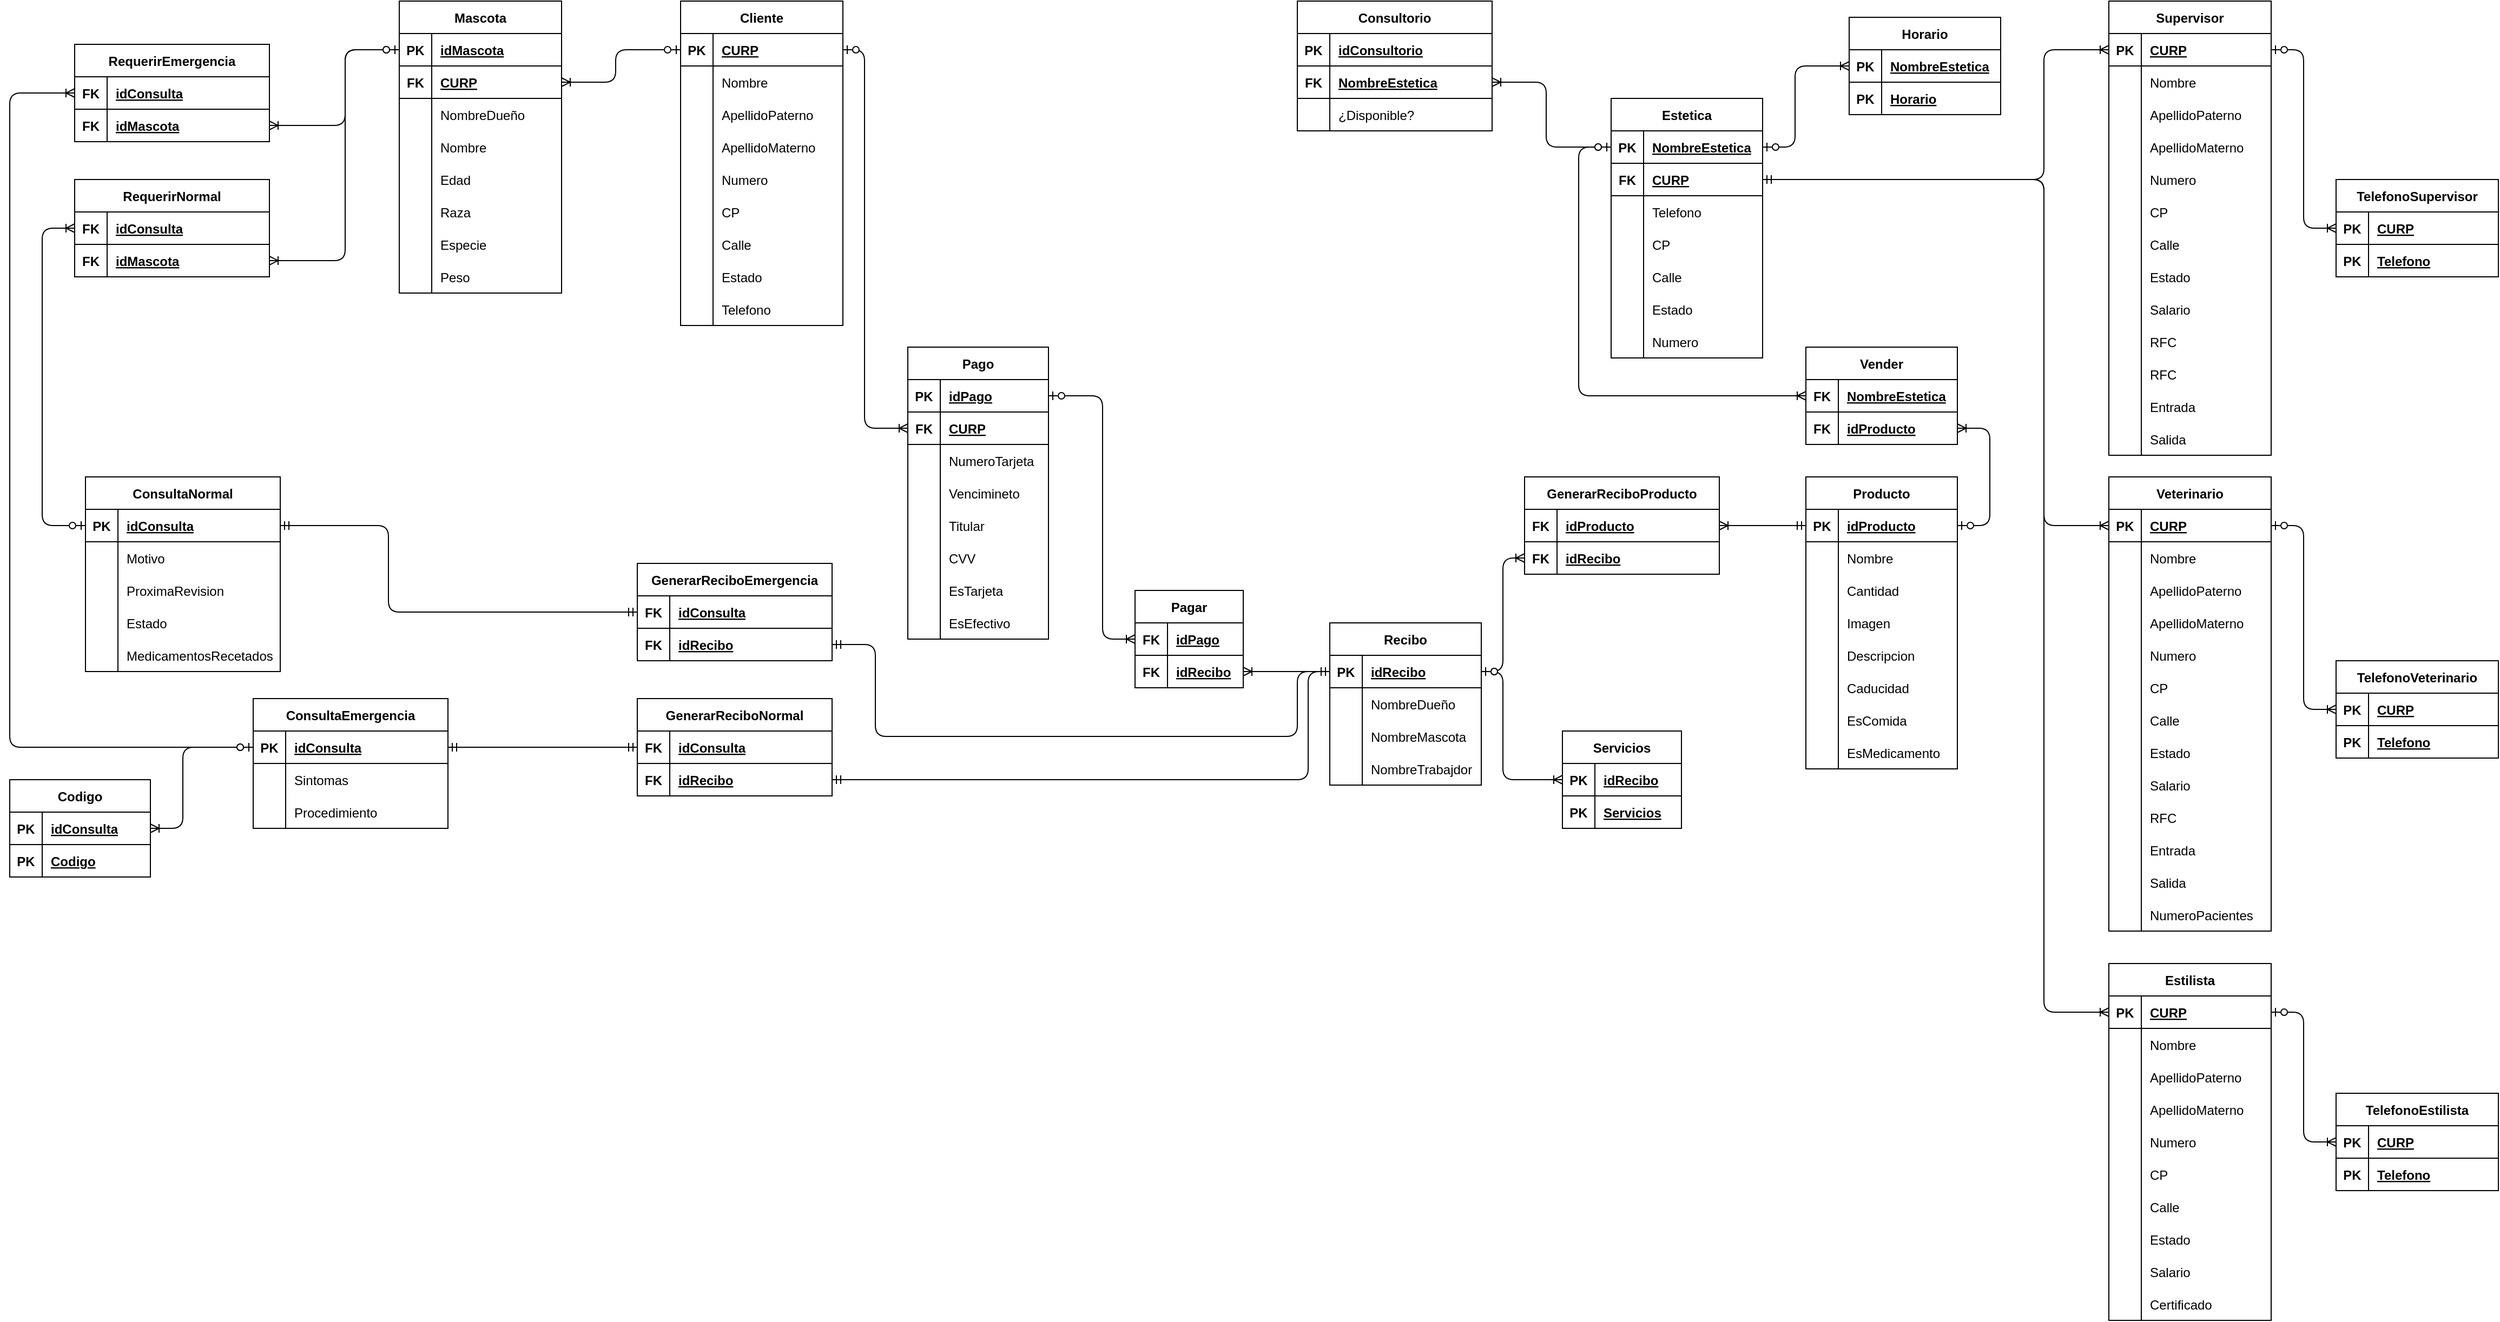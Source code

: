 <mxfile version="17.4.6" type="device"><diagram id="R2lEEEUBdFMjLlhIrx00" name="Page-1"><mxGraphModel dx="3478" dy="991" grid="1" gridSize="10" guides="1" tooltips="1" connect="1" arrows="1" fold="1" page="1" pageScale="1" pageWidth="850" pageHeight="1100" math="0" shadow="0" extFonts="Permanent Marker^https://fonts.googleapis.com/css?family=Permanent+Marker"><root><mxCell id="0"/><mxCell id="1" parent="0"/><mxCell id="C-vyLk0tnHw3VtMMgP7b-23" value="Cliente" style="shape=table;startSize=30;container=1;collapsible=1;childLayout=tableLayout;fixedRows=1;rowLines=0;fontStyle=1;align=center;resizeLast=1;" parent="1" vertex="1"><mxGeometry x="-970" y="120" width="150" height="300" as="geometry"><mxRectangle x="120" y="120" width="70" height="30" as="alternateBounds"/></mxGeometry></mxCell><mxCell id="C-vyLk0tnHw3VtMMgP7b-24" value="" style="shape=partialRectangle;collapsible=0;dropTarget=0;pointerEvents=0;fillColor=none;points=[[0,0.5],[1,0.5]];portConstraint=eastwest;top=0;left=0;right=0;bottom=1;" parent="C-vyLk0tnHw3VtMMgP7b-23" vertex="1"><mxGeometry y="30" width="150" height="30" as="geometry"/></mxCell><mxCell id="C-vyLk0tnHw3VtMMgP7b-25" value="PK" style="shape=partialRectangle;overflow=hidden;connectable=0;fillColor=none;top=0;left=0;bottom=0;right=0;fontStyle=1;" parent="C-vyLk0tnHw3VtMMgP7b-24" vertex="1"><mxGeometry width="30" height="30" as="geometry"><mxRectangle width="30" height="30" as="alternateBounds"/></mxGeometry></mxCell><mxCell id="C-vyLk0tnHw3VtMMgP7b-26" value="CURP" style="shape=partialRectangle;overflow=hidden;connectable=0;fillColor=none;top=0;left=0;bottom=0;right=0;align=left;spacingLeft=6;fontStyle=5;" parent="C-vyLk0tnHw3VtMMgP7b-24" vertex="1"><mxGeometry x="30" width="120" height="30" as="geometry"><mxRectangle width="120" height="30" as="alternateBounds"/></mxGeometry></mxCell><mxCell id="C-vyLk0tnHw3VtMMgP7b-27" value="" style="shape=partialRectangle;collapsible=0;dropTarget=0;pointerEvents=0;fillColor=none;points=[[0,0.5],[1,0.5]];portConstraint=eastwest;top=0;left=0;right=0;bottom=0;" parent="C-vyLk0tnHw3VtMMgP7b-23" vertex="1"><mxGeometry y="60" width="150" height="30" as="geometry"/></mxCell><mxCell id="C-vyLk0tnHw3VtMMgP7b-28" value="" style="shape=partialRectangle;overflow=hidden;connectable=0;fillColor=none;top=0;left=0;bottom=0;right=0;" parent="C-vyLk0tnHw3VtMMgP7b-27" vertex="1"><mxGeometry width="30" height="30" as="geometry"><mxRectangle width="30" height="30" as="alternateBounds"/></mxGeometry></mxCell><mxCell id="C-vyLk0tnHw3VtMMgP7b-29" value="Nombre" style="shape=partialRectangle;overflow=hidden;connectable=0;fillColor=none;top=0;left=0;bottom=0;right=0;align=left;spacingLeft=6;" parent="C-vyLk0tnHw3VtMMgP7b-27" vertex="1"><mxGeometry x="30" width="120" height="30" as="geometry"><mxRectangle width="120" height="30" as="alternateBounds"/></mxGeometry></mxCell><mxCell id="nrMMeWuK-sPP_jR5Am7J-1" style="shape=partialRectangle;collapsible=0;dropTarget=0;pointerEvents=0;fillColor=none;points=[[0,0.5],[1,0.5]];portConstraint=eastwest;top=0;left=0;right=0;bottom=0;" parent="C-vyLk0tnHw3VtMMgP7b-23" vertex="1"><mxGeometry y="90" width="150" height="30" as="geometry"/></mxCell><mxCell id="nrMMeWuK-sPP_jR5Am7J-2" style="shape=partialRectangle;overflow=hidden;connectable=0;fillColor=none;top=0;left=0;bottom=0;right=0;" parent="nrMMeWuK-sPP_jR5Am7J-1" vertex="1"><mxGeometry width="30" height="30" as="geometry"><mxRectangle width="30" height="30" as="alternateBounds"/></mxGeometry></mxCell><mxCell id="nrMMeWuK-sPP_jR5Am7J-3" value="ApellidoPaterno" style="shape=partialRectangle;overflow=hidden;connectable=0;fillColor=none;top=0;left=0;bottom=0;right=0;align=left;spacingLeft=6;" parent="nrMMeWuK-sPP_jR5Am7J-1" vertex="1"><mxGeometry x="30" width="120" height="30" as="geometry"><mxRectangle width="120" height="30" as="alternateBounds"/></mxGeometry></mxCell><mxCell id="nrMMeWuK-sPP_jR5Am7J-5" style="shape=partialRectangle;collapsible=0;dropTarget=0;pointerEvents=0;fillColor=none;points=[[0,0.5],[1,0.5]];portConstraint=eastwest;top=0;left=0;right=0;bottom=0;" parent="C-vyLk0tnHw3VtMMgP7b-23" vertex="1"><mxGeometry y="120" width="150" height="30" as="geometry"/></mxCell><mxCell id="nrMMeWuK-sPP_jR5Am7J-6" style="shape=partialRectangle;overflow=hidden;connectable=0;fillColor=none;top=0;left=0;bottom=0;right=0;" parent="nrMMeWuK-sPP_jR5Am7J-5" vertex="1"><mxGeometry width="30" height="30" as="geometry"><mxRectangle width="30" height="30" as="alternateBounds"/></mxGeometry></mxCell><mxCell id="nrMMeWuK-sPP_jR5Am7J-7" value="ApellidoMaterno" style="shape=partialRectangle;overflow=hidden;connectable=0;fillColor=none;top=0;left=0;bottom=0;right=0;align=left;spacingLeft=6;" parent="nrMMeWuK-sPP_jR5Am7J-5" vertex="1"><mxGeometry x="30" width="120" height="30" as="geometry"><mxRectangle width="120" height="30" as="alternateBounds"/></mxGeometry></mxCell><mxCell id="nrMMeWuK-sPP_jR5Am7J-8" style="shape=partialRectangle;collapsible=0;dropTarget=0;pointerEvents=0;fillColor=none;points=[[0,0.5],[1,0.5]];portConstraint=eastwest;top=0;left=0;right=0;bottom=0;" parent="C-vyLk0tnHw3VtMMgP7b-23" vertex="1"><mxGeometry y="150" width="150" height="30" as="geometry"/></mxCell><mxCell id="nrMMeWuK-sPP_jR5Am7J-9" style="shape=partialRectangle;overflow=hidden;connectable=0;fillColor=none;top=0;left=0;bottom=0;right=0;" parent="nrMMeWuK-sPP_jR5Am7J-8" vertex="1"><mxGeometry width="30" height="30" as="geometry"><mxRectangle width="30" height="30" as="alternateBounds"/></mxGeometry></mxCell><mxCell id="nrMMeWuK-sPP_jR5Am7J-10" value="Numero" style="shape=partialRectangle;overflow=hidden;connectable=0;fillColor=none;top=0;left=0;bottom=0;right=0;align=left;spacingLeft=6;" parent="nrMMeWuK-sPP_jR5Am7J-8" vertex="1"><mxGeometry x="30" width="120" height="30" as="geometry"><mxRectangle width="120" height="30" as="alternateBounds"/></mxGeometry></mxCell><mxCell id="nrMMeWuK-sPP_jR5Am7J-11" style="shape=partialRectangle;collapsible=0;dropTarget=0;pointerEvents=0;fillColor=none;points=[[0,0.5],[1,0.5]];portConstraint=eastwest;top=0;left=0;right=0;bottom=0;" parent="C-vyLk0tnHw3VtMMgP7b-23" vertex="1"><mxGeometry y="180" width="150" height="30" as="geometry"/></mxCell><mxCell id="nrMMeWuK-sPP_jR5Am7J-12" style="shape=partialRectangle;overflow=hidden;connectable=0;fillColor=none;top=0;left=0;bottom=0;right=0;" parent="nrMMeWuK-sPP_jR5Am7J-11" vertex="1"><mxGeometry width="30" height="30" as="geometry"><mxRectangle width="30" height="30" as="alternateBounds"/></mxGeometry></mxCell><mxCell id="nrMMeWuK-sPP_jR5Am7J-13" value="CP" style="shape=partialRectangle;overflow=hidden;connectable=0;fillColor=none;top=0;left=0;bottom=0;right=0;align=left;spacingLeft=6;" parent="nrMMeWuK-sPP_jR5Am7J-11" vertex="1"><mxGeometry x="30" width="120" height="30" as="geometry"><mxRectangle width="120" height="30" as="alternateBounds"/></mxGeometry></mxCell><mxCell id="nrMMeWuK-sPP_jR5Am7J-14" style="shape=partialRectangle;collapsible=0;dropTarget=0;pointerEvents=0;fillColor=none;points=[[0,0.5],[1,0.5]];portConstraint=eastwest;top=0;left=0;right=0;bottom=0;" parent="C-vyLk0tnHw3VtMMgP7b-23" vertex="1"><mxGeometry y="210" width="150" height="30" as="geometry"/></mxCell><mxCell id="nrMMeWuK-sPP_jR5Am7J-15" style="shape=partialRectangle;overflow=hidden;connectable=0;fillColor=none;top=0;left=0;bottom=0;right=0;" parent="nrMMeWuK-sPP_jR5Am7J-14" vertex="1"><mxGeometry width="30" height="30" as="geometry"><mxRectangle width="30" height="30" as="alternateBounds"/></mxGeometry></mxCell><mxCell id="nrMMeWuK-sPP_jR5Am7J-16" value="Calle" style="shape=partialRectangle;overflow=hidden;connectable=0;fillColor=none;top=0;left=0;bottom=0;right=0;align=left;spacingLeft=6;" parent="nrMMeWuK-sPP_jR5Am7J-14" vertex="1"><mxGeometry x="30" width="120" height="30" as="geometry"><mxRectangle width="120" height="30" as="alternateBounds"/></mxGeometry></mxCell><mxCell id="nrMMeWuK-sPP_jR5Am7J-17" style="shape=partialRectangle;collapsible=0;dropTarget=0;pointerEvents=0;fillColor=none;points=[[0,0.5],[1,0.5]];portConstraint=eastwest;top=0;left=0;right=0;bottom=0;" parent="C-vyLk0tnHw3VtMMgP7b-23" vertex="1"><mxGeometry y="240" width="150" height="30" as="geometry"/></mxCell><mxCell id="nrMMeWuK-sPP_jR5Am7J-18" style="shape=partialRectangle;overflow=hidden;connectable=0;fillColor=none;top=0;left=0;bottom=0;right=0;" parent="nrMMeWuK-sPP_jR5Am7J-17" vertex="1"><mxGeometry width="30" height="30" as="geometry"><mxRectangle width="30" height="30" as="alternateBounds"/></mxGeometry></mxCell><mxCell id="nrMMeWuK-sPP_jR5Am7J-19" value="Estado" style="shape=partialRectangle;overflow=hidden;connectable=0;fillColor=none;top=0;left=0;bottom=0;right=0;align=left;spacingLeft=6;" parent="nrMMeWuK-sPP_jR5Am7J-17" vertex="1"><mxGeometry x="30" width="120" height="30" as="geometry"><mxRectangle width="120" height="30" as="alternateBounds"/></mxGeometry></mxCell><mxCell id="nrMMeWuK-sPP_jR5Am7J-20" style="shape=partialRectangle;collapsible=0;dropTarget=0;pointerEvents=0;fillColor=none;points=[[0,0.5],[1,0.5]];portConstraint=eastwest;top=0;left=0;right=0;bottom=0;" parent="C-vyLk0tnHw3VtMMgP7b-23" vertex="1"><mxGeometry y="270" width="150" height="30" as="geometry"/></mxCell><mxCell id="nrMMeWuK-sPP_jR5Am7J-21" style="shape=partialRectangle;overflow=hidden;connectable=0;fillColor=none;top=0;left=0;bottom=0;right=0;" parent="nrMMeWuK-sPP_jR5Am7J-20" vertex="1"><mxGeometry width="30" height="30" as="geometry"><mxRectangle width="30" height="30" as="alternateBounds"/></mxGeometry></mxCell><mxCell id="nrMMeWuK-sPP_jR5Am7J-22" value="Telefono" style="shape=partialRectangle;overflow=hidden;connectable=0;fillColor=none;top=0;left=0;bottom=0;right=0;align=left;spacingLeft=6;" parent="nrMMeWuK-sPP_jR5Am7J-20" vertex="1"><mxGeometry x="30" width="120" height="30" as="geometry"><mxRectangle width="120" height="30" as="alternateBounds"/></mxGeometry></mxCell><mxCell id="nrMMeWuK-sPP_jR5Am7J-23" value="Supervisor" style="shape=table;startSize=30;container=1;collapsible=1;childLayout=tableLayout;fixedRows=1;rowLines=0;fontStyle=1;align=center;resizeLast=1;" parent="1" vertex="1"><mxGeometry x="350" y="120" width="150" height="420" as="geometry"><mxRectangle x="120" y="120" width="70" height="30" as="alternateBounds"/></mxGeometry></mxCell><mxCell id="nrMMeWuK-sPP_jR5Am7J-24" value="" style="shape=partialRectangle;collapsible=0;dropTarget=0;pointerEvents=0;fillColor=none;points=[[0,0.5],[1,0.5]];portConstraint=eastwest;top=0;left=0;right=0;bottom=1;" parent="nrMMeWuK-sPP_jR5Am7J-23" vertex="1"><mxGeometry y="30" width="150" height="30" as="geometry"/></mxCell><mxCell id="nrMMeWuK-sPP_jR5Am7J-25" value="PK" style="shape=partialRectangle;overflow=hidden;connectable=0;fillColor=none;top=0;left=0;bottom=0;right=0;fontStyle=1;" parent="nrMMeWuK-sPP_jR5Am7J-24" vertex="1"><mxGeometry width="30" height="30" as="geometry"><mxRectangle width="30" height="30" as="alternateBounds"/></mxGeometry></mxCell><mxCell id="nrMMeWuK-sPP_jR5Am7J-26" value="CURP" style="shape=partialRectangle;overflow=hidden;connectable=0;fillColor=none;top=0;left=0;bottom=0;right=0;align=left;spacingLeft=6;fontStyle=5;" parent="nrMMeWuK-sPP_jR5Am7J-24" vertex="1"><mxGeometry x="30" width="120" height="30" as="geometry"><mxRectangle width="120" height="30" as="alternateBounds"/></mxGeometry></mxCell><mxCell id="nrMMeWuK-sPP_jR5Am7J-27" value="" style="shape=partialRectangle;collapsible=0;dropTarget=0;pointerEvents=0;fillColor=none;points=[[0,0.5],[1,0.5]];portConstraint=eastwest;top=0;left=0;right=0;bottom=0;" parent="nrMMeWuK-sPP_jR5Am7J-23" vertex="1"><mxGeometry y="60" width="150" height="30" as="geometry"/></mxCell><mxCell id="nrMMeWuK-sPP_jR5Am7J-28" value="" style="shape=partialRectangle;overflow=hidden;connectable=0;fillColor=none;top=0;left=0;bottom=0;right=0;" parent="nrMMeWuK-sPP_jR5Am7J-27" vertex="1"><mxGeometry width="30" height="30" as="geometry"><mxRectangle width="30" height="30" as="alternateBounds"/></mxGeometry></mxCell><mxCell id="nrMMeWuK-sPP_jR5Am7J-29" value="Nombre" style="shape=partialRectangle;overflow=hidden;connectable=0;fillColor=none;top=0;left=0;bottom=0;right=0;align=left;spacingLeft=6;" parent="nrMMeWuK-sPP_jR5Am7J-27" vertex="1"><mxGeometry x="30" width="120" height="30" as="geometry"><mxRectangle width="120" height="30" as="alternateBounds"/></mxGeometry></mxCell><mxCell id="nrMMeWuK-sPP_jR5Am7J-30" style="shape=partialRectangle;collapsible=0;dropTarget=0;pointerEvents=0;fillColor=none;points=[[0,0.5],[1,0.5]];portConstraint=eastwest;top=0;left=0;right=0;bottom=0;" parent="nrMMeWuK-sPP_jR5Am7J-23" vertex="1"><mxGeometry y="90" width="150" height="30" as="geometry"/></mxCell><mxCell id="nrMMeWuK-sPP_jR5Am7J-31" style="shape=partialRectangle;overflow=hidden;connectable=0;fillColor=none;top=0;left=0;bottom=0;right=0;" parent="nrMMeWuK-sPP_jR5Am7J-30" vertex="1"><mxGeometry width="30" height="30" as="geometry"><mxRectangle width="30" height="30" as="alternateBounds"/></mxGeometry></mxCell><mxCell id="nrMMeWuK-sPP_jR5Am7J-32" value="ApellidoPaterno" style="shape=partialRectangle;overflow=hidden;connectable=0;fillColor=none;top=0;left=0;bottom=0;right=0;align=left;spacingLeft=6;" parent="nrMMeWuK-sPP_jR5Am7J-30" vertex="1"><mxGeometry x="30" width="120" height="30" as="geometry"><mxRectangle width="120" height="30" as="alternateBounds"/></mxGeometry></mxCell><mxCell id="nrMMeWuK-sPP_jR5Am7J-33" style="shape=partialRectangle;collapsible=0;dropTarget=0;pointerEvents=0;fillColor=none;points=[[0,0.5],[1,0.5]];portConstraint=eastwest;top=0;left=0;right=0;bottom=0;" parent="nrMMeWuK-sPP_jR5Am7J-23" vertex="1"><mxGeometry y="120" width="150" height="30" as="geometry"/></mxCell><mxCell id="nrMMeWuK-sPP_jR5Am7J-34" style="shape=partialRectangle;overflow=hidden;connectable=0;fillColor=none;top=0;left=0;bottom=0;right=0;" parent="nrMMeWuK-sPP_jR5Am7J-33" vertex="1"><mxGeometry width="30" height="30" as="geometry"><mxRectangle width="30" height="30" as="alternateBounds"/></mxGeometry></mxCell><mxCell id="nrMMeWuK-sPP_jR5Am7J-35" value="ApellidoMaterno" style="shape=partialRectangle;overflow=hidden;connectable=0;fillColor=none;top=0;left=0;bottom=0;right=0;align=left;spacingLeft=6;" parent="nrMMeWuK-sPP_jR5Am7J-33" vertex="1"><mxGeometry x="30" width="120" height="30" as="geometry"><mxRectangle width="120" height="30" as="alternateBounds"/></mxGeometry></mxCell><mxCell id="nrMMeWuK-sPP_jR5Am7J-36" style="shape=partialRectangle;collapsible=0;dropTarget=0;pointerEvents=0;fillColor=none;points=[[0,0.5],[1,0.5]];portConstraint=eastwest;top=0;left=0;right=0;bottom=0;" parent="nrMMeWuK-sPP_jR5Am7J-23" vertex="1"><mxGeometry y="150" width="150" height="30" as="geometry"/></mxCell><mxCell id="nrMMeWuK-sPP_jR5Am7J-37" style="shape=partialRectangle;overflow=hidden;connectable=0;fillColor=none;top=0;left=0;bottom=0;right=0;" parent="nrMMeWuK-sPP_jR5Am7J-36" vertex="1"><mxGeometry width="30" height="30" as="geometry"><mxRectangle width="30" height="30" as="alternateBounds"/></mxGeometry></mxCell><mxCell id="nrMMeWuK-sPP_jR5Am7J-38" value="Numero" style="shape=partialRectangle;overflow=hidden;connectable=0;fillColor=none;top=0;left=0;bottom=0;right=0;align=left;spacingLeft=6;" parent="nrMMeWuK-sPP_jR5Am7J-36" vertex="1"><mxGeometry x="30" width="120" height="30" as="geometry"><mxRectangle width="120" height="30" as="alternateBounds"/></mxGeometry></mxCell><mxCell id="nrMMeWuK-sPP_jR5Am7J-39" style="shape=partialRectangle;collapsible=0;dropTarget=0;pointerEvents=0;fillColor=none;points=[[0,0.5],[1,0.5]];portConstraint=eastwest;top=0;left=0;right=0;bottom=0;" parent="nrMMeWuK-sPP_jR5Am7J-23" vertex="1"><mxGeometry y="180" width="150" height="30" as="geometry"/></mxCell><mxCell id="nrMMeWuK-sPP_jR5Am7J-40" style="shape=partialRectangle;overflow=hidden;connectable=0;fillColor=none;top=0;left=0;bottom=0;right=0;" parent="nrMMeWuK-sPP_jR5Am7J-39" vertex="1"><mxGeometry width="30" height="30" as="geometry"><mxRectangle width="30" height="30" as="alternateBounds"/></mxGeometry></mxCell><mxCell id="nrMMeWuK-sPP_jR5Am7J-41" value="CP" style="shape=partialRectangle;overflow=hidden;connectable=0;fillColor=none;top=0;left=0;bottom=0;right=0;align=left;spacingLeft=6;" parent="nrMMeWuK-sPP_jR5Am7J-39" vertex="1"><mxGeometry x="30" width="120" height="30" as="geometry"><mxRectangle width="120" height="30" as="alternateBounds"/></mxGeometry></mxCell><mxCell id="nrMMeWuK-sPP_jR5Am7J-42" style="shape=partialRectangle;collapsible=0;dropTarget=0;pointerEvents=0;fillColor=none;points=[[0,0.5],[1,0.5]];portConstraint=eastwest;top=0;left=0;right=0;bottom=0;" parent="nrMMeWuK-sPP_jR5Am7J-23" vertex="1"><mxGeometry y="210" width="150" height="30" as="geometry"/></mxCell><mxCell id="nrMMeWuK-sPP_jR5Am7J-43" style="shape=partialRectangle;overflow=hidden;connectable=0;fillColor=none;top=0;left=0;bottom=0;right=0;" parent="nrMMeWuK-sPP_jR5Am7J-42" vertex="1"><mxGeometry width="30" height="30" as="geometry"><mxRectangle width="30" height="30" as="alternateBounds"/></mxGeometry></mxCell><mxCell id="nrMMeWuK-sPP_jR5Am7J-44" value="Calle" style="shape=partialRectangle;overflow=hidden;connectable=0;fillColor=none;top=0;left=0;bottom=0;right=0;align=left;spacingLeft=6;" parent="nrMMeWuK-sPP_jR5Am7J-42" vertex="1"><mxGeometry x="30" width="120" height="30" as="geometry"><mxRectangle width="120" height="30" as="alternateBounds"/></mxGeometry></mxCell><mxCell id="nrMMeWuK-sPP_jR5Am7J-45" style="shape=partialRectangle;collapsible=0;dropTarget=0;pointerEvents=0;fillColor=none;points=[[0,0.5],[1,0.5]];portConstraint=eastwest;top=0;left=0;right=0;bottom=0;" parent="nrMMeWuK-sPP_jR5Am7J-23" vertex="1"><mxGeometry y="240" width="150" height="30" as="geometry"/></mxCell><mxCell id="nrMMeWuK-sPP_jR5Am7J-46" style="shape=partialRectangle;overflow=hidden;connectable=0;fillColor=none;top=0;left=0;bottom=0;right=0;" parent="nrMMeWuK-sPP_jR5Am7J-45" vertex="1"><mxGeometry width="30" height="30" as="geometry"><mxRectangle width="30" height="30" as="alternateBounds"/></mxGeometry></mxCell><mxCell id="nrMMeWuK-sPP_jR5Am7J-47" value="Estado" style="shape=partialRectangle;overflow=hidden;connectable=0;fillColor=none;top=0;left=0;bottom=0;right=0;align=left;spacingLeft=6;" parent="nrMMeWuK-sPP_jR5Am7J-45" vertex="1"><mxGeometry x="30" width="120" height="30" as="geometry"><mxRectangle width="120" height="30" as="alternateBounds"/></mxGeometry></mxCell><mxCell id="nrMMeWuK-sPP_jR5Am7J-48" style="shape=partialRectangle;collapsible=0;dropTarget=0;pointerEvents=0;fillColor=none;points=[[0,0.5],[1,0.5]];portConstraint=eastwest;top=0;left=0;right=0;bottom=0;" parent="nrMMeWuK-sPP_jR5Am7J-23" vertex="1"><mxGeometry y="270" width="150" height="30" as="geometry"/></mxCell><mxCell id="nrMMeWuK-sPP_jR5Am7J-49" style="shape=partialRectangle;overflow=hidden;connectable=0;fillColor=none;top=0;left=0;bottom=0;right=0;" parent="nrMMeWuK-sPP_jR5Am7J-48" vertex="1"><mxGeometry width="30" height="30" as="geometry"><mxRectangle width="30" height="30" as="alternateBounds"/></mxGeometry></mxCell><mxCell id="nrMMeWuK-sPP_jR5Am7J-50" value="Salario" style="shape=partialRectangle;overflow=hidden;connectable=0;fillColor=none;top=0;left=0;bottom=0;right=0;align=left;spacingLeft=6;" parent="nrMMeWuK-sPP_jR5Am7J-48" vertex="1"><mxGeometry x="30" width="120" height="30" as="geometry"><mxRectangle width="120" height="30" as="alternateBounds"/></mxGeometry></mxCell><mxCell id="nrMMeWuK-sPP_jR5Am7J-224" style="shape=partialRectangle;collapsible=0;dropTarget=0;pointerEvents=0;fillColor=none;points=[[0,0.5],[1,0.5]];portConstraint=eastwest;top=0;left=0;right=0;bottom=0;" parent="nrMMeWuK-sPP_jR5Am7J-23" vertex="1"><mxGeometry y="300" width="150" height="30" as="geometry"/></mxCell><mxCell id="nrMMeWuK-sPP_jR5Am7J-225" style="shape=partialRectangle;overflow=hidden;connectable=0;fillColor=none;top=0;left=0;bottom=0;right=0;" parent="nrMMeWuK-sPP_jR5Am7J-224" vertex="1"><mxGeometry width="30" height="30" as="geometry"><mxRectangle width="30" height="30" as="alternateBounds"/></mxGeometry></mxCell><mxCell id="nrMMeWuK-sPP_jR5Am7J-226" value="RFC" style="shape=partialRectangle;overflow=hidden;connectable=0;fillColor=none;top=0;left=0;bottom=0;right=0;align=left;spacingLeft=6;" parent="nrMMeWuK-sPP_jR5Am7J-224" vertex="1"><mxGeometry x="30" width="120" height="30" as="geometry"><mxRectangle width="120" height="30" as="alternateBounds"/></mxGeometry></mxCell><mxCell id="nrMMeWuK-sPP_jR5Am7J-107" style="shape=partialRectangle;collapsible=0;dropTarget=0;pointerEvents=0;fillColor=none;points=[[0,0.5],[1,0.5]];portConstraint=eastwest;top=0;left=0;right=0;bottom=0;" parent="nrMMeWuK-sPP_jR5Am7J-23" vertex="1"><mxGeometry y="330" width="150" height="30" as="geometry"/></mxCell><mxCell id="nrMMeWuK-sPP_jR5Am7J-108" style="shape=partialRectangle;overflow=hidden;connectable=0;fillColor=none;top=0;left=0;bottom=0;right=0;" parent="nrMMeWuK-sPP_jR5Am7J-107" vertex="1"><mxGeometry width="30" height="30" as="geometry"><mxRectangle width="30" height="30" as="alternateBounds"/></mxGeometry></mxCell><mxCell id="nrMMeWuK-sPP_jR5Am7J-109" value="RFC" style="shape=partialRectangle;overflow=hidden;connectable=0;fillColor=none;top=0;left=0;bottom=0;right=0;align=left;spacingLeft=6;" parent="nrMMeWuK-sPP_jR5Am7J-107" vertex="1"><mxGeometry x="30" width="120" height="30" as="geometry"><mxRectangle width="120" height="30" as="alternateBounds"/></mxGeometry></mxCell><mxCell id="nrMMeWuK-sPP_jR5Am7J-110" style="shape=partialRectangle;collapsible=0;dropTarget=0;pointerEvents=0;fillColor=none;points=[[0,0.5],[1,0.5]];portConstraint=eastwest;top=0;left=0;right=0;bottom=0;" parent="nrMMeWuK-sPP_jR5Am7J-23" vertex="1"><mxGeometry y="360" width="150" height="30" as="geometry"/></mxCell><mxCell id="nrMMeWuK-sPP_jR5Am7J-111" style="shape=partialRectangle;overflow=hidden;connectable=0;fillColor=none;top=0;left=0;bottom=0;right=0;" parent="nrMMeWuK-sPP_jR5Am7J-110" vertex="1"><mxGeometry width="30" height="30" as="geometry"><mxRectangle width="30" height="30" as="alternateBounds"/></mxGeometry></mxCell><mxCell id="nrMMeWuK-sPP_jR5Am7J-112" value="Entrada" style="shape=partialRectangle;overflow=hidden;connectable=0;fillColor=none;top=0;left=0;bottom=0;right=0;align=left;spacingLeft=6;" parent="nrMMeWuK-sPP_jR5Am7J-110" vertex="1"><mxGeometry x="30" width="120" height="30" as="geometry"><mxRectangle width="120" height="30" as="alternateBounds"/></mxGeometry></mxCell><mxCell id="nrMMeWuK-sPP_jR5Am7J-113" style="shape=partialRectangle;collapsible=0;dropTarget=0;pointerEvents=0;fillColor=none;points=[[0,0.5],[1,0.5]];portConstraint=eastwest;top=0;left=0;right=0;bottom=0;" parent="nrMMeWuK-sPP_jR5Am7J-23" vertex="1"><mxGeometry y="390" width="150" height="30" as="geometry"/></mxCell><mxCell id="nrMMeWuK-sPP_jR5Am7J-114" style="shape=partialRectangle;overflow=hidden;connectable=0;fillColor=none;top=0;left=0;bottom=0;right=0;" parent="nrMMeWuK-sPP_jR5Am7J-113" vertex="1"><mxGeometry width="30" height="30" as="geometry"><mxRectangle width="30" height="30" as="alternateBounds"/></mxGeometry></mxCell><mxCell id="nrMMeWuK-sPP_jR5Am7J-115" value="Salida" style="shape=partialRectangle;overflow=hidden;connectable=0;fillColor=none;top=0;left=0;bottom=0;right=0;align=left;spacingLeft=6;" parent="nrMMeWuK-sPP_jR5Am7J-113" vertex="1"><mxGeometry x="30" width="120" height="30" as="geometry"><mxRectangle width="120" height="30" as="alternateBounds"/></mxGeometry></mxCell><mxCell id="nrMMeWuK-sPP_jR5Am7J-51" value="TelefonoSupervisor" style="shape=table;startSize=30;container=1;collapsible=1;childLayout=tableLayout;fixedRows=1;rowLines=0;fontStyle=1;align=center;resizeLast=1;" parent="1" vertex="1"><mxGeometry x="560" y="285" width="150" height="90" as="geometry"/></mxCell><mxCell id="nrMMeWuK-sPP_jR5Am7J-52" value="" style="shape=tableRow;horizontal=0;startSize=0;swimlaneHead=0;swimlaneBody=0;fillColor=none;collapsible=0;dropTarget=0;points=[[0,0.5],[1,0.5]];portConstraint=eastwest;top=0;left=0;right=0;bottom=1;" parent="nrMMeWuK-sPP_jR5Am7J-51" vertex="1"><mxGeometry y="30" width="150" height="30" as="geometry"/></mxCell><mxCell id="nrMMeWuK-sPP_jR5Am7J-53" value="PK" style="shape=partialRectangle;connectable=0;fillColor=none;top=0;left=0;bottom=0;right=0;fontStyle=1;overflow=hidden;" parent="nrMMeWuK-sPP_jR5Am7J-52" vertex="1"><mxGeometry width="30" height="30" as="geometry"><mxRectangle width="30" height="30" as="alternateBounds"/></mxGeometry></mxCell><mxCell id="nrMMeWuK-sPP_jR5Am7J-54" value="CURP" style="shape=partialRectangle;connectable=0;fillColor=none;top=0;left=0;bottom=0;right=0;align=left;spacingLeft=6;fontStyle=5;overflow=hidden;" parent="nrMMeWuK-sPP_jR5Am7J-52" vertex="1"><mxGeometry x="30" width="120" height="30" as="geometry"><mxRectangle width="120" height="30" as="alternateBounds"/></mxGeometry></mxCell><mxCell id="nrMMeWuK-sPP_jR5Am7J-65" value="" style="shape=tableRow;horizontal=0;startSize=0;swimlaneHead=0;swimlaneBody=0;fillColor=none;collapsible=0;dropTarget=0;points=[[0,0.5],[1,0.5]];portConstraint=eastwest;top=0;left=0;right=0;bottom=1;" parent="nrMMeWuK-sPP_jR5Am7J-51" vertex="1"><mxGeometry y="60" width="150" height="30" as="geometry"/></mxCell><mxCell id="nrMMeWuK-sPP_jR5Am7J-66" value="PK" style="shape=partialRectangle;connectable=0;fillColor=none;top=0;left=0;bottom=0;right=0;fontStyle=1;overflow=hidden;" parent="nrMMeWuK-sPP_jR5Am7J-65" vertex="1"><mxGeometry width="30" height="30" as="geometry"><mxRectangle width="30" height="30" as="alternateBounds"/></mxGeometry></mxCell><mxCell id="nrMMeWuK-sPP_jR5Am7J-67" value="Telefono" style="shape=partialRectangle;connectable=0;fillColor=none;top=0;left=0;bottom=0;right=0;align=left;spacingLeft=6;fontStyle=5;overflow=hidden;" parent="nrMMeWuK-sPP_jR5Am7J-65" vertex="1"><mxGeometry x="30" width="120" height="30" as="geometry"><mxRectangle width="120" height="30" as="alternateBounds"/></mxGeometry></mxCell><mxCell id="nrMMeWuK-sPP_jR5Am7J-70" value="" style="edgeStyle=entityRelationEdgeStyle;fontSize=12;html=1;endArrow=ERoneToMany;startArrow=ERzeroToOne;rounded=1;entryX=0;entryY=0.5;entryDx=0;entryDy=0;exitX=1;exitY=0.5;exitDx=0;exitDy=0;" parent="1" source="nrMMeWuK-sPP_jR5Am7J-24" target="nrMMeWuK-sPP_jR5Am7J-52" edge="1"><mxGeometry width="100" height="100" relative="1" as="geometry"><mxPoint x="440" y="610" as="sourcePoint"/><mxPoint x="540" y="510" as="targetPoint"/></mxGeometry></mxCell><mxCell id="nrMMeWuK-sPP_jR5Am7J-117" value="Veterinario" style="shape=table;startSize=30;container=1;collapsible=1;childLayout=tableLayout;fixedRows=1;rowLines=0;fontStyle=1;align=center;resizeLast=1;" parent="1" vertex="1"><mxGeometry x="350" y="560" width="150" height="420" as="geometry"><mxRectangle x="120" y="120" width="70" height="30" as="alternateBounds"/></mxGeometry></mxCell><mxCell id="nrMMeWuK-sPP_jR5Am7J-118" value="" style="shape=partialRectangle;collapsible=0;dropTarget=0;pointerEvents=0;fillColor=none;points=[[0,0.5],[1,0.5]];portConstraint=eastwest;top=0;left=0;right=0;bottom=1;" parent="nrMMeWuK-sPP_jR5Am7J-117" vertex="1"><mxGeometry y="30" width="150" height="30" as="geometry"/></mxCell><mxCell id="nrMMeWuK-sPP_jR5Am7J-119" value="PK" style="shape=partialRectangle;overflow=hidden;connectable=0;fillColor=none;top=0;left=0;bottom=0;right=0;fontStyle=1;" parent="nrMMeWuK-sPP_jR5Am7J-118" vertex="1"><mxGeometry width="30" height="30" as="geometry"><mxRectangle width="30" height="30" as="alternateBounds"/></mxGeometry></mxCell><mxCell id="nrMMeWuK-sPP_jR5Am7J-120" value="CURP" style="shape=partialRectangle;overflow=hidden;connectable=0;fillColor=none;top=0;left=0;bottom=0;right=0;align=left;spacingLeft=6;fontStyle=5;" parent="nrMMeWuK-sPP_jR5Am7J-118" vertex="1"><mxGeometry x="30" width="120" height="30" as="geometry"><mxRectangle width="120" height="30" as="alternateBounds"/></mxGeometry></mxCell><mxCell id="nrMMeWuK-sPP_jR5Am7J-121" value="" style="shape=partialRectangle;collapsible=0;dropTarget=0;pointerEvents=0;fillColor=none;points=[[0,0.5],[1,0.5]];portConstraint=eastwest;top=0;left=0;right=0;bottom=0;" parent="nrMMeWuK-sPP_jR5Am7J-117" vertex="1"><mxGeometry y="60" width="150" height="30" as="geometry"/></mxCell><mxCell id="nrMMeWuK-sPP_jR5Am7J-122" value="" style="shape=partialRectangle;overflow=hidden;connectable=0;fillColor=none;top=0;left=0;bottom=0;right=0;" parent="nrMMeWuK-sPP_jR5Am7J-121" vertex="1"><mxGeometry width="30" height="30" as="geometry"><mxRectangle width="30" height="30" as="alternateBounds"/></mxGeometry></mxCell><mxCell id="nrMMeWuK-sPP_jR5Am7J-123" value="Nombre" style="shape=partialRectangle;overflow=hidden;connectable=0;fillColor=none;top=0;left=0;bottom=0;right=0;align=left;spacingLeft=6;" parent="nrMMeWuK-sPP_jR5Am7J-121" vertex="1"><mxGeometry x="30" width="120" height="30" as="geometry"><mxRectangle width="120" height="30" as="alternateBounds"/></mxGeometry></mxCell><mxCell id="nrMMeWuK-sPP_jR5Am7J-124" style="shape=partialRectangle;collapsible=0;dropTarget=0;pointerEvents=0;fillColor=none;points=[[0,0.5],[1,0.5]];portConstraint=eastwest;top=0;left=0;right=0;bottom=0;" parent="nrMMeWuK-sPP_jR5Am7J-117" vertex="1"><mxGeometry y="90" width="150" height="30" as="geometry"/></mxCell><mxCell id="nrMMeWuK-sPP_jR5Am7J-125" style="shape=partialRectangle;overflow=hidden;connectable=0;fillColor=none;top=0;left=0;bottom=0;right=0;" parent="nrMMeWuK-sPP_jR5Am7J-124" vertex="1"><mxGeometry width="30" height="30" as="geometry"><mxRectangle width="30" height="30" as="alternateBounds"/></mxGeometry></mxCell><mxCell id="nrMMeWuK-sPP_jR5Am7J-126" value="ApellidoPaterno" style="shape=partialRectangle;overflow=hidden;connectable=0;fillColor=none;top=0;left=0;bottom=0;right=0;align=left;spacingLeft=6;" parent="nrMMeWuK-sPP_jR5Am7J-124" vertex="1"><mxGeometry x="30" width="120" height="30" as="geometry"><mxRectangle width="120" height="30" as="alternateBounds"/></mxGeometry></mxCell><mxCell id="nrMMeWuK-sPP_jR5Am7J-127" style="shape=partialRectangle;collapsible=0;dropTarget=0;pointerEvents=0;fillColor=none;points=[[0,0.5],[1,0.5]];portConstraint=eastwest;top=0;left=0;right=0;bottom=0;" parent="nrMMeWuK-sPP_jR5Am7J-117" vertex="1"><mxGeometry y="120" width="150" height="30" as="geometry"/></mxCell><mxCell id="nrMMeWuK-sPP_jR5Am7J-128" style="shape=partialRectangle;overflow=hidden;connectable=0;fillColor=none;top=0;left=0;bottom=0;right=0;" parent="nrMMeWuK-sPP_jR5Am7J-127" vertex="1"><mxGeometry width="30" height="30" as="geometry"><mxRectangle width="30" height="30" as="alternateBounds"/></mxGeometry></mxCell><mxCell id="nrMMeWuK-sPP_jR5Am7J-129" value="ApellidoMaterno" style="shape=partialRectangle;overflow=hidden;connectable=0;fillColor=none;top=0;left=0;bottom=0;right=0;align=left;spacingLeft=6;" parent="nrMMeWuK-sPP_jR5Am7J-127" vertex="1"><mxGeometry x="30" width="120" height="30" as="geometry"><mxRectangle width="120" height="30" as="alternateBounds"/></mxGeometry></mxCell><mxCell id="nrMMeWuK-sPP_jR5Am7J-130" style="shape=partialRectangle;collapsible=0;dropTarget=0;pointerEvents=0;fillColor=none;points=[[0,0.5],[1,0.5]];portConstraint=eastwest;top=0;left=0;right=0;bottom=0;" parent="nrMMeWuK-sPP_jR5Am7J-117" vertex="1"><mxGeometry y="150" width="150" height="30" as="geometry"/></mxCell><mxCell id="nrMMeWuK-sPP_jR5Am7J-131" style="shape=partialRectangle;overflow=hidden;connectable=0;fillColor=none;top=0;left=0;bottom=0;right=0;" parent="nrMMeWuK-sPP_jR5Am7J-130" vertex="1"><mxGeometry width="30" height="30" as="geometry"><mxRectangle width="30" height="30" as="alternateBounds"/></mxGeometry></mxCell><mxCell id="nrMMeWuK-sPP_jR5Am7J-132" value="Numero" style="shape=partialRectangle;overflow=hidden;connectable=0;fillColor=none;top=0;left=0;bottom=0;right=0;align=left;spacingLeft=6;" parent="nrMMeWuK-sPP_jR5Am7J-130" vertex="1"><mxGeometry x="30" width="120" height="30" as="geometry"><mxRectangle width="120" height="30" as="alternateBounds"/></mxGeometry></mxCell><mxCell id="nrMMeWuK-sPP_jR5Am7J-133" style="shape=partialRectangle;collapsible=0;dropTarget=0;pointerEvents=0;fillColor=none;points=[[0,0.5],[1,0.5]];portConstraint=eastwest;top=0;left=0;right=0;bottom=0;" parent="nrMMeWuK-sPP_jR5Am7J-117" vertex="1"><mxGeometry y="180" width="150" height="30" as="geometry"/></mxCell><mxCell id="nrMMeWuK-sPP_jR5Am7J-134" style="shape=partialRectangle;overflow=hidden;connectable=0;fillColor=none;top=0;left=0;bottom=0;right=0;" parent="nrMMeWuK-sPP_jR5Am7J-133" vertex="1"><mxGeometry width="30" height="30" as="geometry"><mxRectangle width="30" height="30" as="alternateBounds"/></mxGeometry></mxCell><mxCell id="nrMMeWuK-sPP_jR5Am7J-135" value="CP" style="shape=partialRectangle;overflow=hidden;connectable=0;fillColor=none;top=0;left=0;bottom=0;right=0;align=left;spacingLeft=6;" parent="nrMMeWuK-sPP_jR5Am7J-133" vertex="1"><mxGeometry x="30" width="120" height="30" as="geometry"><mxRectangle width="120" height="30" as="alternateBounds"/></mxGeometry></mxCell><mxCell id="nrMMeWuK-sPP_jR5Am7J-136" style="shape=partialRectangle;collapsible=0;dropTarget=0;pointerEvents=0;fillColor=none;points=[[0,0.5],[1,0.5]];portConstraint=eastwest;top=0;left=0;right=0;bottom=0;" parent="nrMMeWuK-sPP_jR5Am7J-117" vertex="1"><mxGeometry y="210" width="150" height="30" as="geometry"/></mxCell><mxCell id="nrMMeWuK-sPP_jR5Am7J-137" style="shape=partialRectangle;overflow=hidden;connectable=0;fillColor=none;top=0;left=0;bottom=0;right=0;" parent="nrMMeWuK-sPP_jR5Am7J-136" vertex="1"><mxGeometry width="30" height="30" as="geometry"><mxRectangle width="30" height="30" as="alternateBounds"/></mxGeometry></mxCell><mxCell id="nrMMeWuK-sPP_jR5Am7J-138" value="Calle" style="shape=partialRectangle;overflow=hidden;connectable=0;fillColor=none;top=0;left=0;bottom=0;right=0;align=left;spacingLeft=6;" parent="nrMMeWuK-sPP_jR5Am7J-136" vertex="1"><mxGeometry x="30" width="120" height="30" as="geometry"><mxRectangle width="120" height="30" as="alternateBounds"/></mxGeometry></mxCell><mxCell id="nrMMeWuK-sPP_jR5Am7J-139" style="shape=partialRectangle;collapsible=0;dropTarget=0;pointerEvents=0;fillColor=none;points=[[0,0.5],[1,0.5]];portConstraint=eastwest;top=0;left=0;right=0;bottom=0;" parent="nrMMeWuK-sPP_jR5Am7J-117" vertex="1"><mxGeometry y="240" width="150" height="30" as="geometry"/></mxCell><mxCell id="nrMMeWuK-sPP_jR5Am7J-140" style="shape=partialRectangle;overflow=hidden;connectable=0;fillColor=none;top=0;left=0;bottom=0;right=0;" parent="nrMMeWuK-sPP_jR5Am7J-139" vertex="1"><mxGeometry width="30" height="30" as="geometry"><mxRectangle width="30" height="30" as="alternateBounds"/></mxGeometry></mxCell><mxCell id="nrMMeWuK-sPP_jR5Am7J-141" value="Estado" style="shape=partialRectangle;overflow=hidden;connectable=0;fillColor=none;top=0;left=0;bottom=0;right=0;align=left;spacingLeft=6;" parent="nrMMeWuK-sPP_jR5Am7J-139" vertex="1"><mxGeometry x="30" width="120" height="30" as="geometry"><mxRectangle width="120" height="30" as="alternateBounds"/></mxGeometry></mxCell><mxCell id="nrMMeWuK-sPP_jR5Am7J-142" style="shape=partialRectangle;collapsible=0;dropTarget=0;pointerEvents=0;fillColor=none;points=[[0,0.5],[1,0.5]];portConstraint=eastwest;top=0;left=0;right=0;bottom=0;" parent="nrMMeWuK-sPP_jR5Am7J-117" vertex="1"><mxGeometry y="270" width="150" height="30" as="geometry"/></mxCell><mxCell id="nrMMeWuK-sPP_jR5Am7J-143" style="shape=partialRectangle;overflow=hidden;connectable=0;fillColor=none;top=0;left=0;bottom=0;right=0;" parent="nrMMeWuK-sPP_jR5Am7J-142" vertex="1"><mxGeometry width="30" height="30" as="geometry"><mxRectangle width="30" height="30" as="alternateBounds"/></mxGeometry></mxCell><mxCell id="nrMMeWuK-sPP_jR5Am7J-144" value="Salario" style="shape=partialRectangle;overflow=hidden;connectable=0;fillColor=none;top=0;left=0;bottom=0;right=0;align=left;spacingLeft=6;" parent="nrMMeWuK-sPP_jR5Am7J-142" vertex="1"><mxGeometry x="30" width="120" height="30" as="geometry"><mxRectangle width="120" height="30" as="alternateBounds"/></mxGeometry></mxCell><mxCell id="nrMMeWuK-sPP_jR5Am7J-145" style="shape=partialRectangle;collapsible=0;dropTarget=0;pointerEvents=0;fillColor=none;points=[[0,0.5],[1,0.5]];portConstraint=eastwest;top=0;left=0;right=0;bottom=0;" parent="nrMMeWuK-sPP_jR5Am7J-117" vertex="1"><mxGeometry y="300" width="150" height="30" as="geometry"/></mxCell><mxCell id="nrMMeWuK-sPP_jR5Am7J-146" style="shape=partialRectangle;overflow=hidden;connectable=0;fillColor=none;top=0;left=0;bottom=0;right=0;" parent="nrMMeWuK-sPP_jR5Am7J-145" vertex="1"><mxGeometry width="30" height="30" as="geometry"><mxRectangle width="30" height="30" as="alternateBounds"/></mxGeometry></mxCell><mxCell id="nrMMeWuK-sPP_jR5Am7J-147" value="RFC" style="shape=partialRectangle;overflow=hidden;connectable=0;fillColor=none;top=0;left=0;bottom=0;right=0;align=left;spacingLeft=6;" parent="nrMMeWuK-sPP_jR5Am7J-145" vertex="1"><mxGeometry x="30" width="120" height="30" as="geometry"><mxRectangle width="120" height="30" as="alternateBounds"/></mxGeometry></mxCell><mxCell id="nrMMeWuK-sPP_jR5Am7J-148" style="shape=partialRectangle;collapsible=0;dropTarget=0;pointerEvents=0;fillColor=none;points=[[0,0.5],[1,0.5]];portConstraint=eastwest;top=0;left=0;right=0;bottom=0;" parent="nrMMeWuK-sPP_jR5Am7J-117" vertex="1"><mxGeometry y="330" width="150" height="30" as="geometry"/></mxCell><mxCell id="nrMMeWuK-sPP_jR5Am7J-149" style="shape=partialRectangle;overflow=hidden;connectable=0;fillColor=none;top=0;left=0;bottom=0;right=0;" parent="nrMMeWuK-sPP_jR5Am7J-148" vertex="1"><mxGeometry width="30" height="30" as="geometry"><mxRectangle width="30" height="30" as="alternateBounds"/></mxGeometry></mxCell><mxCell id="nrMMeWuK-sPP_jR5Am7J-150" value="Entrada" style="shape=partialRectangle;overflow=hidden;connectable=0;fillColor=none;top=0;left=0;bottom=0;right=0;align=left;spacingLeft=6;" parent="nrMMeWuK-sPP_jR5Am7J-148" vertex="1"><mxGeometry x="30" width="120" height="30" as="geometry"><mxRectangle width="120" height="30" as="alternateBounds"/></mxGeometry></mxCell><mxCell id="nrMMeWuK-sPP_jR5Am7J-151" style="shape=partialRectangle;collapsible=0;dropTarget=0;pointerEvents=0;fillColor=none;points=[[0,0.5],[1,0.5]];portConstraint=eastwest;top=0;left=0;right=0;bottom=0;" parent="nrMMeWuK-sPP_jR5Am7J-117" vertex="1"><mxGeometry y="360" width="150" height="30" as="geometry"/></mxCell><mxCell id="nrMMeWuK-sPP_jR5Am7J-152" style="shape=partialRectangle;overflow=hidden;connectable=0;fillColor=none;top=0;left=0;bottom=0;right=0;" parent="nrMMeWuK-sPP_jR5Am7J-151" vertex="1"><mxGeometry width="30" height="30" as="geometry"><mxRectangle width="30" height="30" as="alternateBounds"/></mxGeometry></mxCell><mxCell id="nrMMeWuK-sPP_jR5Am7J-153" value="Salida" style="shape=partialRectangle;overflow=hidden;connectable=0;fillColor=none;top=0;left=0;bottom=0;right=0;align=left;spacingLeft=6;" parent="nrMMeWuK-sPP_jR5Am7J-151" vertex="1"><mxGeometry x="30" width="120" height="30" as="geometry"><mxRectangle width="120" height="30" as="alternateBounds"/></mxGeometry></mxCell><mxCell id="nrMMeWuK-sPP_jR5Am7J-162" style="shape=partialRectangle;collapsible=0;dropTarget=0;pointerEvents=0;fillColor=none;points=[[0,0.5],[1,0.5]];portConstraint=eastwest;top=0;left=0;right=0;bottom=0;" parent="nrMMeWuK-sPP_jR5Am7J-117" vertex="1"><mxGeometry y="390" width="150" height="30" as="geometry"/></mxCell><mxCell id="nrMMeWuK-sPP_jR5Am7J-163" style="shape=partialRectangle;overflow=hidden;connectable=0;fillColor=none;top=0;left=0;bottom=0;right=0;" parent="nrMMeWuK-sPP_jR5Am7J-162" vertex="1"><mxGeometry width="30" height="30" as="geometry"><mxRectangle width="30" height="30" as="alternateBounds"/></mxGeometry></mxCell><mxCell id="nrMMeWuK-sPP_jR5Am7J-164" value="NumeroPacientes" style="shape=partialRectangle;overflow=hidden;connectable=0;fillColor=none;top=0;left=0;bottom=0;right=0;align=left;spacingLeft=6;" parent="nrMMeWuK-sPP_jR5Am7J-162" vertex="1"><mxGeometry x="30" width="120" height="30" as="geometry"><mxRectangle width="120" height="30" as="alternateBounds"/></mxGeometry></mxCell><mxCell id="nrMMeWuK-sPP_jR5Am7J-154" value="TelefonoVeterinario" style="shape=table;startSize=30;container=1;collapsible=1;childLayout=tableLayout;fixedRows=1;rowLines=0;fontStyle=1;align=center;resizeLast=1;" parent="1" vertex="1"><mxGeometry x="560" y="730" width="150" height="90" as="geometry"/></mxCell><mxCell id="nrMMeWuK-sPP_jR5Am7J-155" value="" style="shape=tableRow;horizontal=0;startSize=0;swimlaneHead=0;swimlaneBody=0;fillColor=none;collapsible=0;dropTarget=0;points=[[0,0.5],[1,0.5]];portConstraint=eastwest;top=0;left=0;right=0;bottom=1;" parent="nrMMeWuK-sPP_jR5Am7J-154" vertex="1"><mxGeometry y="30" width="150" height="30" as="geometry"/></mxCell><mxCell id="nrMMeWuK-sPP_jR5Am7J-156" value="PK" style="shape=partialRectangle;connectable=0;fillColor=none;top=0;left=0;bottom=0;right=0;fontStyle=1;overflow=hidden;" parent="nrMMeWuK-sPP_jR5Am7J-155" vertex="1"><mxGeometry width="30" height="30" as="geometry"><mxRectangle width="30" height="30" as="alternateBounds"/></mxGeometry></mxCell><mxCell id="nrMMeWuK-sPP_jR5Am7J-157" value="CURP" style="shape=partialRectangle;connectable=0;fillColor=none;top=0;left=0;bottom=0;right=0;align=left;spacingLeft=6;fontStyle=5;overflow=hidden;" parent="nrMMeWuK-sPP_jR5Am7J-155" vertex="1"><mxGeometry x="30" width="120" height="30" as="geometry"><mxRectangle width="120" height="30" as="alternateBounds"/></mxGeometry></mxCell><mxCell id="nrMMeWuK-sPP_jR5Am7J-158" value="" style="shape=tableRow;horizontal=0;startSize=0;swimlaneHead=0;swimlaneBody=0;fillColor=none;collapsible=0;dropTarget=0;points=[[0,0.5],[1,0.5]];portConstraint=eastwest;top=0;left=0;right=0;bottom=1;" parent="nrMMeWuK-sPP_jR5Am7J-154" vertex="1"><mxGeometry y="60" width="150" height="30" as="geometry"/></mxCell><mxCell id="nrMMeWuK-sPP_jR5Am7J-159" value="PK" style="shape=partialRectangle;connectable=0;fillColor=none;top=0;left=0;bottom=0;right=0;fontStyle=1;overflow=hidden;" parent="nrMMeWuK-sPP_jR5Am7J-158" vertex="1"><mxGeometry width="30" height="30" as="geometry"><mxRectangle width="30" height="30" as="alternateBounds"/></mxGeometry></mxCell><mxCell id="nrMMeWuK-sPP_jR5Am7J-160" value="Telefono" style="shape=partialRectangle;connectable=0;fillColor=none;top=0;left=0;bottom=0;right=0;align=left;spacingLeft=6;fontStyle=5;overflow=hidden;" parent="nrMMeWuK-sPP_jR5Am7J-158" vertex="1"><mxGeometry x="30" width="120" height="30" as="geometry"><mxRectangle width="120" height="30" as="alternateBounds"/></mxGeometry></mxCell><mxCell id="nrMMeWuK-sPP_jR5Am7J-161" value="" style="edgeStyle=entityRelationEdgeStyle;fontSize=12;html=1;endArrow=ERoneToMany;startArrow=ERzeroToOne;rounded=1;entryX=0;entryY=0.5;entryDx=0;entryDy=0;exitX=1;exitY=0.5;exitDx=0;exitDy=0;" parent="1" source="nrMMeWuK-sPP_jR5Am7J-118" target="nrMMeWuK-sPP_jR5Am7J-155" edge="1"><mxGeometry width="100" height="100" relative="1" as="geometry"><mxPoint x="440" y="1050" as="sourcePoint"/><mxPoint x="540" y="950" as="targetPoint"/></mxGeometry></mxCell><mxCell id="nrMMeWuK-sPP_jR5Am7J-182" value="Estetica" style="shape=table;startSize=30;container=1;collapsible=1;childLayout=tableLayout;fixedRows=1;rowLines=0;fontStyle=1;align=center;resizeLast=1;" parent="1" vertex="1"><mxGeometry x="-110" y="210" width="140" height="240" as="geometry"/></mxCell><mxCell id="nrMMeWuK-sPP_jR5Am7J-183" value="" style="shape=tableRow;horizontal=0;startSize=0;swimlaneHead=0;swimlaneBody=0;fillColor=none;collapsible=0;dropTarget=0;points=[[0,0.5],[1,0.5]];portConstraint=eastwest;top=0;left=0;right=0;bottom=1;" parent="nrMMeWuK-sPP_jR5Am7J-182" vertex="1"><mxGeometry y="30" width="140" height="30" as="geometry"/></mxCell><mxCell id="nrMMeWuK-sPP_jR5Am7J-184" value="PK" style="shape=partialRectangle;connectable=0;fillColor=none;top=0;left=0;bottom=0;right=0;fontStyle=1;overflow=hidden;" parent="nrMMeWuK-sPP_jR5Am7J-183" vertex="1"><mxGeometry width="30" height="30" as="geometry"><mxRectangle width="30" height="30" as="alternateBounds"/></mxGeometry></mxCell><mxCell id="nrMMeWuK-sPP_jR5Am7J-185" value="NombreEstetica" style="shape=partialRectangle;connectable=0;fillColor=none;top=0;left=0;bottom=0;right=0;align=left;spacingLeft=6;fontStyle=5;overflow=hidden;" parent="nrMMeWuK-sPP_jR5Am7J-183" vertex="1"><mxGeometry x="30" width="110" height="30" as="geometry"><mxRectangle width="110" height="30" as="alternateBounds"/></mxGeometry></mxCell><mxCell id="nrMMeWuK-sPP_jR5Am7J-228" value="" style="shape=tableRow;horizontal=0;startSize=0;swimlaneHead=0;swimlaneBody=0;fillColor=none;collapsible=0;dropTarget=0;points=[[0,0.5],[1,0.5]];portConstraint=eastwest;top=0;left=0;right=0;bottom=1;" parent="nrMMeWuK-sPP_jR5Am7J-182" vertex="1"><mxGeometry y="60" width="140" height="30" as="geometry"/></mxCell><mxCell id="nrMMeWuK-sPP_jR5Am7J-229" value="FK" style="shape=partialRectangle;connectable=0;fillColor=none;top=0;left=0;bottom=0;right=0;fontStyle=1;overflow=hidden;" parent="nrMMeWuK-sPP_jR5Am7J-228" vertex="1"><mxGeometry width="30" height="30" as="geometry"><mxRectangle width="30" height="30" as="alternateBounds"/></mxGeometry></mxCell><mxCell id="nrMMeWuK-sPP_jR5Am7J-230" value="CURP" style="shape=partialRectangle;connectable=0;fillColor=none;top=0;left=0;bottom=0;right=0;align=left;spacingLeft=6;fontStyle=5;overflow=hidden;" parent="nrMMeWuK-sPP_jR5Am7J-228" vertex="1"><mxGeometry x="30" width="110" height="30" as="geometry"><mxRectangle width="110" height="30" as="alternateBounds"/></mxGeometry></mxCell><mxCell id="nrMMeWuK-sPP_jR5Am7J-186" value="" style="shape=tableRow;horizontal=0;startSize=0;swimlaneHead=0;swimlaneBody=0;fillColor=none;collapsible=0;dropTarget=0;points=[[0,0.5],[1,0.5]];portConstraint=eastwest;top=0;left=0;right=0;bottom=0;" parent="nrMMeWuK-sPP_jR5Am7J-182" vertex="1"><mxGeometry y="90" width="140" height="30" as="geometry"/></mxCell><mxCell id="nrMMeWuK-sPP_jR5Am7J-187" value="" style="shape=partialRectangle;connectable=0;fillColor=none;top=0;left=0;bottom=0;right=0;editable=1;overflow=hidden;" parent="nrMMeWuK-sPP_jR5Am7J-186" vertex="1"><mxGeometry width="30" height="30" as="geometry"><mxRectangle width="30" height="30" as="alternateBounds"/></mxGeometry></mxCell><mxCell id="nrMMeWuK-sPP_jR5Am7J-188" value="Telefono" style="shape=partialRectangle;connectable=0;fillColor=none;top=0;left=0;bottom=0;right=0;align=left;spacingLeft=6;overflow=hidden;" parent="nrMMeWuK-sPP_jR5Am7J-186" vertex="1"><mxGeometry x="30" width="110" height="30" as="geometry"><mxRectangle width="110" height="30" as="alternateBounds"/></mxGeometry></mxCell><mxCell id="nrMMeWuK-sPP_jR5Am7J-189" value="" style="shape=tableRow;horizontal=0;startSize=0;swimlaneHead=0;swimlaneBody=0;fillColor=none;collapsible=0;dropTarget=0;points=[[0,0.5],[1,0.5]];portConstraint=eastwest;top=0;left=0;right=0;bottom=0;" parent="nrMMeWuK-sPP_jR5Am7J-182" vertex="1"><mxGeometry y="120" width="140" height="30" as="geometry"/></mxCell><mxCell id="nrMMeWuK-sPP_jR5Am7J-190" value="" style="shape=partialRectangle;connectable=0;fillColor=none;top=0;left=0;bottom=0;right=0;editable=1;overflow=hidden;" parent="nrMMeWuK-sPP_jR5Am7J-189" vertex="1"><mxGeometry width="30" height="30" as="geometry"><mxRectangle width="30" height="30" as="alternateBounds"/></mxGeometry></mxCell><mxCell id="nrMMeWuK-sPP_jR5Am7J-191" value="CP" style="shape=partialRectangle;connectable=0;fillColor=none;top=0;left=0;bottom=0;right=0;align=left;spacingLeft=6;overflow=hidden;" parent="nrMMeWuK-sPP_jR5Am7J-189" vertex="1"><mxGeometry x="30" width="110" height="30" as="geometry"><mxRectangle width="110" height="30" as="alternateBounds"/></mxGeometry></mxCell><mxCell id="nrMMeWuK-sPP_jR5Am7J-192" value="" style="shape=tableRow;horizontal=0;startSize=0;swimlaneHead=0;swimlaneBody=0;fillColor=none;collapsible=0;dropTarget=0;points=[[0,0.5],[1,0.5]];portConstraint=eastwest;top=0;left=0;right=0;bottom=0;" parent="nrMMeWuK-sPP_jR5Am7J-182" vertex="1"><mxGeometry y="150" width="140" height="30" as="geometry"/></mxCell><mxCell id="nrMMeWuK-sPP_jR5Am7J-193" value="" style="shape=partialRectangle;connectable=0;fillColor=none;top=0;left=0;bottom=0;right=0;editable=1;overflow=hidden;" parent="nrMMeWuK-sPP_jR5Am7J-192" vertex="1"><mxGeometry width="30" height="30" as="geometry"><mxRectangle width="30" height="30" as="alternateBounds"/></mxGeometry></mxCell><mxCell id="nrMMeWuK-sPP_jR5Am7J-194" value="Calle" style="shape=partialRectangle;connectable=0;fillColor=none;top=0;left=0;bottom=0;right=0;align=left;spacingLeft=6;overflow=hidden;" parent="nrMMeWuK-sPP_jR5Am7J-192" vertex="1"><mxGeometry x="30" width="110" height="30" as="geometry"><mxRectangle width="110" height="30" as="alternateBounds"/></mxGeometry></mxCell><mxCell id="nrMMeWuK-sPP_jR5Am7J-198" style="shape=tableRow;horizontal=0;startSize=0;swimlaneHead=0;swimlaneBody=0;fillColor=none;collapsible=0;dropTarget=0;points=[[0,0.5],[1,0.5]];portConstraint=eastwest;top=0;left=0;right=0;bottom=0;" parent="nrMMeWuK-sPP_jR5Am7J-182" vertex="1"><mxGeometry y="180" width="140" height="30" as="geometry"/></mxCell><mxCell id="nrMMeWuK-sPP_jR5Am7J-199" style="shape=partialRectangle;connectable=0;fillColor=none;top=0;left=0;bottom=0;right=0;editable=1;overflow=hidden;" parent="nrMMeWuK-sPP_jR5Am7J-198" vertex="1"><mxGeometry width="30" height="30" as="geometry"><mxRectangle width="30" height="30" as="alternateBounds"/></mxGeometry></mxCell><mxCell id="nrMMeWuK-sPP_jR5Am7J-200" value="Estado" style="shape=partialRectangle;connectable=0;fillColor=none;top=0;left=0;bottom=0;right=0;align=left;spacingLeft=6;overflow=hidden;" parent="nrMMeWuK-sPP_jR5Am7J-198" vertex="1"><mxGeometry x="30" width="110" height="30" as="geometry"><mxRectangle width="110" height="30" as="alternateBounds"/></mxGeometry></mxCell><mxCell id="nrMMeWuK-sPP_jR5Am7J-195" style="shape=tableRow;horizontal=0;startSize=0;swimlaneHead=0;swimlaneBody=0;fillColor=none;collapsible=0;dropTarget=0;points=[[0,0.5],[1,0.5]];portConstraint=eastwest;top=0;left=0;right=0;bottom=0;" parent="nrMMeWuK-sPP_jR5Am7J-182" vertex="1"><mxGeometry y="210" width="140" height="30" as="geometry"/></mxCell><mxCell id="nrMMeWuK-sPP_jR5Am7J-196" style="shape=partialRectangle;connectable=0;fillColor=none;top=0;left=0;bottom=0;right=0;editable=1;overflow=hidden;" parent="nrMMeWuK-sPP_jR5Am7J-195" vertex="1"><mxGeometry width="30" height="30" as="geometry"><mxRectangle width="30" height="30" as="alternateBounds"/></mxGeometry></mxCell><mxCell id="nrMMeWuK-sPP_jR5Am7J-197" value="Numero" style="shape=partialRectangle;connectable=0;fillColor=none;top=0;left=0;bottom=0;right=0;align=left;spacingLeft=6;overflow=hidden;" parent="nrMMeWuK-sPP_jR5Am7J-195" vertex="1"><mxGeometry x="30" width="110" height="30" as="geometry"><mxRectangle width="110" height="30" as="alternateBounds"/></mxGeometry></mxCell><mxCell id="nrMMeWuK-sPP_jR5Am7J-214" value="Horario" style="shape=table;startSize=30;container=1;collapsible=1;childLayout=tableLayout;fixedRows=1;rowLines=0;fontStyle=1;align=center;resizeLast=1;" parent="1" vertex="1"><mxGeometry x="110" y="135" width="140" height="90" as="geometry"><mxRectangle x="-160" y="100" width="80" height="30" as="alternateBounds"/></mxGeometry></mxCell><mxCell id="nrMMeWuK-sPP_jR5Am7J-215" value="" style="shape=tableRow;horizontal=0;startSize=0;swimlaneHead=0;swimlaneBody=0;fillColor=none;collapsible=0;dropTarget=0;points=[[0,0.5],[1,0.5]];portConstraint=eastwest;top=0;left=0;right=0;bottom=1;" parent="nrMMeWuK-sPP_jR5Am7J-214" vertex="1"><mxGeometry y="30" width="140" height="30" as="geometry"/></mxCell><mxCell id="nrMMeWuK-sPP_jR5Am7J-216" value="PK" style="shape=partialRectangle;connectable=0;fillColor=none;top=0;left=0;bottom=0;right=0;fontStyle=1;overflow=hidden;" parent="nrMMeWuK-sPP_jR5Am7J-215" vertex="1"><mxGeometry width="30" height="30" as="geometry"><mxRectangle width="30" height="30" as="alternateBounds"/></mxGeometry></mxCell><mxCell id="nrMMeWuK-sPP_jR5Am7J-217" value="NombreEstetica" style="shape=partialRectangle;connectable=0;fillColor=none;top=0;left=0;bottom=0;right=0;align=left;spacingLeft=6;fontStyle=5;overflow=hidden;" parent="nrMMeWuK-sPP_jR5Am7J-215" vertex="1"><mxGeometry x="30" width="110" height="30" as="geometry"><mxRectangle width="110" height="30" as="alternateBounds"/></mxGeometry></mxCell><mxCell id="nrMMeWuK-sPP_jR5Am7J-218" value="" style="shape=tableRow;horizontal=0;startSize=0;swimlaneHead=0;swimlaneBody=0;fillColor=none;collapsible=0;dropTarget=0;points=[[0,0.5],[1,0.5]];portConstraint=eastwest;top=0;left=0;right=0;bottom=1;" parent="nrMMeWuK-sPP_jR5Am7J-214" vertex="1"><mxGeometry y="60" width="140" height="30" as="geometry"/></mxCell><mxCell id="nrMMeWuK-sPP_jR5Am7J-219" value="PK" style="shape=partialRectangle;connectable=0;fillColor=none;top=0;left=0;bottom=0;right=0;fontStyle=1;overflow=hidden;" parent="nrMMeWuK-sPP_jR5Am7J-218" vertex="1"><mxGeometry width="30" height="30" as="geometry"><mxRectangle width="30" height="30" as="alternateBounds"/></mxGeometry></mxCell><mxCell id="nrMMeWuK-sPP_jR5Am7J-220" value="Horario" style="shape=partialRectangle;connectable=0;fillColor=none;top=0;left=0;bottom=0;right=0;align=left;spacingLeft=6;fontStyle=5;overflow=hidden;" parent="nrMMeWuK-sPP_jR5Am7J-218" vertex="1"><mxGeometry x="30" width="110" height="30" as="geometry"><mxRectangle width="110" height="30" as="alternateBounds"/></mxGeometry></mxCell><mxCell id="nrMMeWuK-sPP_jR5Am7J-221" value="" style="fontSize=12;html=1;endArrow=ERoneToMany;startArrow=ERzeroToOne;rounded=1;entryX=0;entryY=0.5;entryDx=0;entryDy=0;exitX=1;exitY=0.5;exitDx=0;exitDy=0;" parent="1" source="nrMMeWuK-sPP_jR5Am7J-183" target="nrMMeWuK-sPP_jR5Am7J-215" edge="1"><mxGeometry width="100" height="100" relative="1" as="geometry"><mxPoint x="510" y="175" as="sourcePoint"/><mxPoint x="670" y="175" as="targetPoint"/><Array as="points"><mxPoint x="60" y="255"/><mxPoint x="60" y="180"/></Array></mxGeometry></mxCell><mxCell id="nrMMeWuK-sPP_jR5Am7J-234" value="" style="fontSize=12;html=1;endArrow=ERoneToMany;startArrow=ERmandOne;rounded=1;entryX=0;entryY=0.5;entryDx=0;entryDy=0;exitX=1;exitY=0.5;exitDx=0;exitDy=0;startFill=0;" parent="1" source="nrMMeWuK-sPP_jR5Am7J-228" target="nrMMeWuK-sPP_jR5Am7J-24" edge="1"><mxGeometry width="100" height="100" relative="1" as="geometry"><mxPoint x="-150" y="265" as="sourcePoint"/><mxPoint x="-150" y="155" as="targetPoint"/><Array as="points"><mxPoint x="290" y="285"/><mxPoint x="290" y="165"/></Array></mxGeometry></mxCell><mxCell id="nrMMeWuK-sPP_jR5Am7J-235" value="" style="fontSize=12;html=1;endArrow=ERoneToMany;startArrow=ERmandOne;rounded=1;entryX=0;entryY=0.5;entryDx=0;entryDy=0;exitX=1;exitY=0.5;exitDx=0;exitDy=0;startFill=0;" parent="1" source="nrMMeWuK-sPP_jR5Am7J-228" target="nrMMeWuK-sPP_jR5Am7J-118" edge="1"><mxGeometry width="100" height="100" relative="1" as="geometry"><mxPoint x="-10" y="295" as="sourcePoint"/><mxPoint x="360" y="175" as="targetPoint"/><Array as="points"><mxPoint x="290" y="285"/><mxPoint x="290" y="605"/></Array></mxGeometry></mxCell><mxCell id="nrMMeWuK-sPP_jR5Am7J-261" value="Producto" style="shape=table;startSize=30;container=1;collapsible=1;childLayout=tableLayout;fixedRows=1;rowLines=0;fontStyle=1;align=center;resizeLast=1;" parent="1" vertex="1"><mxGeometry x="70" y="560" width="140" height="270" as="geometry"/></mxCell><mxCell id="nrMMeWuK-sPP_jR5Am7J-262" value="" style="shape=tableRow;horizontal=0;startSize=0;swimlaneHead=0;swimlaneBody=0;fillColor=none;collapsible=0;dropTarget=0;points=[[0,0.5],[1,0.5]];portConstraint=eastwest;top=0;left=0;right=0;bottom=1;" parent="nrMMeWuK-sPP_jR5Am7J-261" vertex="1"><mxGeometry y="30" width="140" height="30" as="geometry"/></mxCell><mxCell id="nrMMeWuK-sPP_jR5Am7J-263" value="PK" style="shape=partialRectangle;connectable=0;fillColor=none;top=0;left=0;bottom=0;right=0;fontStyle=1;overflow=hidden;" parent="nrMMeWuK-sPP_jR5Am7J-262" vertex="1"><mxGeometry width="30" height="30" as="geometry"><mxRectangle width="30" height="30" as="alternateBounds"/></mxGeometry></mxCell><mxCell id="nrMMeWuK-sPP_jR5Am7J-264" value="idProducto" style="shape=partialRectangle;connectable=0;fillColor=none;top=0;left=0;bottom=0;right=0;align=left;spacingLeft=6;fontStyle=5;overflow=hidden;" parent="nrMMeWuK-sPP_jR5Am7J-262" vertex="1"><mxGeometry x="30" width="110" height="30" as="geometry"><mxRectangle width="110" height="30" as="alternateBounds"/></mxGeometry></mxCell><mxCell id="nrMMeWuK-sPP_jR5Am7J-265" value="" style="shape=tableRow;horizontal=0;startSize=0;swimlaneHead=0;swimlaneBody=0;fillColor=none;collapsible=0;dropTarget=0;points=[[0,0.5],[1,0.5]];portConstraint=eastwest;top=0;left=0;right=0;bottom=0;" parent="nrMMeWuK-sPP_jR5Am7J-261" vertex="1"><mxGeometry y="60" width="140" height="30" as="geometry"/></mxCell><mxCell id="nrMMeWuK-sPP_jR5Am7J-266" value="" style="shape=partialRectangle;connectable=0;fillColor=none;top=0;left=0;bottom=0;right=0;editable=1;overflow=hidden;" parent="nrMMeWuK-sPP_jR5Am7J-265" vertex="1"><mxGeometry width="30" height="30" as="geometry"><mxRectangle width="30" height="30" as="alternateBounds"/></mxGeometry></mxCell><mxCell id="nrMMeWuK-sPP_jR5Am7J-267" value="Nombre" style="shape=partialRectangle;connectable=0;fillColor=none;top=0;left=0;bottom=0;right=0;align=left;spacingLeft=6;overflow=hidden;" parent="nrMMeWuK-sPP_jR5Am7J-265" vertex="1"><mxGeometry x="30" width="110" height="30" as="geometry"><mxRectangle width="110" height="30" as="alternateBounds"/></mxGeometry></mxCell><mxCell id="nrMMeWuK-sPP_jR5Am7J-268" value="" style="shape=tableRow;horizontal=0;startSize=0;swimlaneHead=0;swimlaneBody=0;fillColor=none;collapsible=0;dropTarget=0;points=[[0,0.5],[1,0.5]];portConstraint=eastwest;top=0;left=0;right=0;bottom=0;" parent="nrMMeWuK-sPP_jR5Am7J-261" vertex="1"><mxGeometry y="90" width="140" height="30" as="geometry"/></mxCell><mxCell id="nrMMeWuK-sPP_jR5Am7J-269" value="" style="shape=partialRectangle;connectable=0;fillColor=none;top=0;left=0;bottom=0;right=0;editable=1;overflow=hidden;" parent="nrMMeWuK-sPP_jR5Am7J-268" vertex="1"><mxGeometry width="30" height="30" as="geometry"><mxRectangle width="30" height="30" as="alternateBounds"/></mxGeometry></mxCell><mxCell id="nrMMeWuK-sPP_jR5Am7J-270" value="Cantidad" style="shape=partialRectangle;connectable=0;fillColor=none;top=0;left=0;bottom=0;right=0;align=left;spacingLeft=6;overflow=hidden;" parent="nrMMeWuK-sPP_jR5Am7J-268" vertex="1"><mxGeometry x="30" width="110" height="30" as="geometry"><mxRectangle width="110" height="30" as="alternateBounds"/></mxGeometry></mxCell><mxCell id="nrMMeWuK-sPP_jR5Am7J-271" value="" style="shape=tableRow;horizontal=0;startSize=0;swimlaneHead=0;swimlaneBody=0;fillColor=none;collapsible=0;dropTarget=0;points=[[0,0.5],[1,0.5]];portConstraint=eastwest;top=0;left=0;right=0;bottom=0;" parent="nrMMeWuK-sPP_jR5Am7J-261" vertex="1"><mxGeometry y="120" width="140" height="30" as="geometry"/></mxCell><mxCell id="nrMMeWuK-sPP_jR5Am7J-272" value="" style="shape=partialRectangle;connectable=0;fillColor=none;top=0;left=0;bottom=0;right=0;editable=1;overflow=hidden;" parent="nrMMeWuK-sPP_jR5Am7J-271" vertex="1"><mxGeometry width="30" height="30" as="geometry"><mxRectangle width="30" height="30" as="alternateBounds"/></mxGeometry></mxCell><mxCell id="nrMMeWuK-sPP_jR5Am7J-273" value="Imagen" style="shape=partialRectangle;connectable=0;fillColor=none;top=0;left=0;bottom=0;right=0;align=left;spacingLeft=6;overflow=hidden;" parent="nrMMeWuK-sPP_jR5Am7J-271" vertex="1"><mxGeometry x="30" width="110" height="30" as="geometry"><mxRectangle width="110" height="30" as="alternateBounds"/></mxGeometry></mxCell><mxCell id="nrMMeWuK-sPP_jR5Am7J-274" style="shape=tableRow;horizontal=0;startSize=0;swimlaneHead=0;swimlaneBody=0;fillColor=none;collapsible=0;dropTarget=0;points=[[0,0.5],[1,0.5]];portConstraint=eastwest;top=0;left=0;right=0;bottom=0;" parent="nrMMeWuK-sPP_jR5Am7J-261" vertex="1"><mxGeometry y="150" width="140" height="30" as="geometry"/></mxCell><mxCell id="nrMMeWuK-sPP_jR5Am7J-275" style="shape=partialRectangle;connectable=0;fillColor=none;top=0;left=0;bottom=0;right=0;editable=1;overflow=hidden;" parent="nrMMeWuK-sPP_jR5Am7J-274" vertex="1"><mxGeometry width="30" height="30" as="geometry"><mxRectangle width="30" height="30" as="alternateBounds"/></mxGeometry></mxCell><mxCell id="nrMMeWuK-sPP_jR5Am7J-276" value="Descripcion" style="shape=partialRectangle;connectable=0;fillColor=none;top=0;left=0;bottom=0;right=0;align=left;spacingLeft=6;overflow=hidden;" parent="nrMMeWuK-sPP_jR5Am7J-274" vertex="1"><mxGeometry x="30" width="110" height="30" as="geometry"><mxRectangle width="110" height="30" as="alternateBounds"/></mxGeometry></mxCell><mxCell id="nrMMeWuK-sPP_jR5Am7J-277" style="shape=tableRow;horizontal=0;startSize=0;swimlaneHead=0;swimlaneBody=0;fillColor=none;collapsible=0;dropTarget=0;points=[[0,0.5],[1,0.5]];portConstraint=eastwest;top=0;left=0;right=0;bottom=0;" parent="nrMMeWuK-sPP_jR5Am7J-261" vertex="1"><mxGeometry y="180" width="140" height="30" as="geometry"/></mxCell><mxCell id="nrMMeWuK-sPP_jR5Am7J-278" style="shape=partialRectangle;connectable=0;fillColor=none;top=0;left=0;bottom=0;right=0;editable=1;overflow=hidden;" parent="nrMMeWuK-sPP_jR5Am7J-277" vertex="1"><mxGeometry width="30" height="30" as="geometry"><mxRectangle width="30" height="30" as="alternateBounds"/></mxGeometry></mxCell><mxCell id="nrMMeWuK-sPP_jR5Am7J-279" value="Caducidad" style="shape=partialRectangle;connectable=0;fillColor=none;top=0;left=0;bottom=0;right=0;align=left;spacingLeft=6;overflow=hidden;" parent="nrMMeWuK-sPP_jR5Am7J-277" vertex="1"><mxGeometry x="30" width="110" height="30" as="geometry"><mxRectangle width="110" height="30" as="alternateBounds"/></mxGeometry></mxCell><mxCell id="nrMMeWuK-sPP_jR5Am7J-280" style="shape=tableRow;horizontal=0;startSize=0;swimlaneHead=0;swimlaneBody=0;fillColor=none;collapsible=0;dropTarget=0;points=[[0,0.5],[1,0.5]];portConstraint=eastwest;top=0;left=0;right=0;bottom=0;" parent="nrMMeWuK-sPP_jR5Am7J-261" vertex="1"><mxGeometry y="210" width="140" height="30" as="geometry"/></mxCell><mxCell id="nrMMeWuK-sPP_jR5Am7J-281" style="shape=partialRectangle;connectable=0;fillColor=none;top=0;left=0;bottom=0;right=0;editable=1;overflow=hidden;" parent="nrMMeWuK-sPP_jR5Am7J-280" vertex="1"><mxGeometry width="30" height="30" as="geometry"><mxRectangle width="30" height="30" as="alternateBounds"/></mxGeometry></mxCell><mxCell id="nrMMeWuK-sPP_jR5Am7J-282" value="EsComida" style="shape=partialRectangle;connectable=0;fillColor=none;top=0;left=0;bottom=0;right=0;align=left;spacingLeft=6;overflow=hidden;" parent="nrMMeWuK-sPP_jR5Am7J-280" vertex="1"><mxGeometry x="30" width="110" height="30" as="geometry"><mxRectangle width="110" height="30" as="alternateBounds"/></mxGeometry></mxCell><mxCell id="nrMMeWuK-sPP_jR5Am7J-283" style="shape=tableRow;horizontal=0;startSize=0;swimlaneHead=0;swimlaneBody=0;fillColor=none;collapsible=0;dropTarget=0;points=[[0,0.5],[1,0.5]];portConstraint=eastwest;top=0;left=0;right=0;bottom=0;" parent="nrMMeWuK-sPP_jR5Am7J-261" vertex="1"><mxGeometry y="240" width="140" height="30" as="geometry"/></mxCell><mxCell id="nrMMeWuK-sPP_jR5Am7J-284" style="shape=partialRectangle;connectable=0;fillColor=none;top=0;left=0;bottom=0;right=0;editable=1;overflow=hidden;" parent="nrMMeWuK-sPP_jR5Am7J-283" vertex="1"><mxGeometry width="30" height="30" as="geometry"><mxRectangle width="30" height="30" as="alternateBounds"/></mxGeometry></mxCell><mxCell id="nrMMeWuK-sPP_jR5Am7J-285" value="EsMedicamento" style="shape=partialRectangle;connectable=0;fillColor=none;top=0;left=0;bottom=0;right=0;align=left;spacingLeft=6;overflow=hidden;" parent="nrMMeWuK-sPP_jR5Am7J-283" vertex="1"><mxGeometry x="30" width="110" height="30" as="geometry"><mxRectangle width="110" height="30" as="alternateBounds"/></mxGeometry></mxCell><mxCell id="nrMMeWuK-sPP_jR5Am7J-288" value="GenerarReciboProducto" style="shape=table;startSize=30;container=1;collapsible=1;childLayout=tableLayout;fixedRows=1;rowLines=0;fontStyle=1;align=center;resizeLast=1;" parent="1" vertex="1"><mxGeometry x="-190" y="560" width="180" height="90" as="geometry"/></mxCell><mxCell id="nrMMeWuK-sPP_jR5Am7J-289" value="" style="shape=tableRow;horizontal=0;startSize=0;swimlaneHead=0;swimlaneBody=0;fillColor=none;collapsible=0;dropTarget=0;points=[[0,0.5],[1,0.5]];portConstraint=eastwest;top=0;left=0;right=0;bottom=1;" parent="nrMMeWuK-sPP_jR5Am7J-288" vertex="1"><mxGeometry y="30" width="180" height="30" as="geometry"/></mxCell><mxCell id="nrMMeWuK-sPP_jR5Am7J-290" value="FK" style="shape=partialRectangle;connectable=0;fillColor=none;top=0;left=0;bottom=0;right=0;fontStyle=1;overflow=hidden;" parent="nrMMeWuK-sPP_jR5Am7J-289" vertex="1"><mxGeometry width="30" height="30" as="geometry"><mxRectangle width="30" height="30" as="alternateBounds"/></mxGeometry></mxCell><mxCell id="nrMMeWuK-sPP_jR5Am7J-291" value="idProducto" style="shape=partialRectangle;connectable=0;fillColor=none;top=0;left=0;bottom=0;right=0;align=left;spacingLeft=6;fontStyle=5;overflow=hidden;" parent="nrMMeWuK-sPP_jR5Am7J-289" vertex="1"><mxGeometry x="30" width="150" height="30" as="geometry"><mxRectangle width="150" height="30" as="alternateBounds"/></mxGeometry></mxCell><mxCell id="nrMMeWuK-sPP_jR5Am7J-301" style="shape=tableRow;horizontal=0;startSize=0;swimlaneHead=0;swimlaneBody=0;fillColor=none;collapsible=0;dropTarget=0;points=[[0,0.5],[1,0.5]];portConstraint=eastwest;top=0;left=0;right=0;bottom=1;" parent="nrMMeWuK-sPP_jR5Am7J-288" vertex="1"><mxGeometry y="60" width="180" height="30" as="geometry"/></mxCell><mxCell id="nrMMeWuK-sPP_jR5Am7J-302" value="FK" style="shape=partialRectangle;connectable=0;fillColor=none;top=0;left=0;bottom=0;right=0;fontStyle=1;overflow=hidden;" parent="nrMMeWuK-sPP_jR5Am7J-301" vertex="1"><mxGeometry width="30" height="30" as="geometry"><mxRectangle width="30" height="30" as="alternateBounds"/></mxGeometry></mxCell><mxCell id="nrMMeWuK-sPP_jR5Am7J-303" value="idRecibo" style="shape=partialRectangle;connectable=0;fillColor=none;top=0;left=0;bottom=0;right=0;align=left;spacingLeft=6;fontStyle=5;overflow=hidden;" parent="nrMMeWuK-sPP_jR5Am7J-301" vertex="1"><mxGeometry x="30" width="150" height="30" as="geometry"><mxRectangle width="150" height="30" as="alternateBounds"/></mxGeometry></mxCell><mxCell id="nrMMeWuK-sPP_jR5Am7J-304" value="" style="fontSize=12;html=1;endArrow=ERoneToMany;startArrow=ERmandOne;rounded=1;entryX=1;entryY=0.5;entryDx=0;entryDy=0;startFill=0;exitX=0;exitY=0.5;exitDx=0;exitDy=0;" parent="1" source="nrMMeWuK-sPP_jR5Am7J-262" target="nrMMeWuK-sPP_jR5Am7J-288" edge="1"><mxGeometry width="100" height="100" relative="1" as="geometry"><mxPoint x="90" y="605" as="sourcePoint"/><mxPoint x="360" y="615" as="targetPoint"/><Array as="points"/></mxGeometry></mxCell><mxCell id="nrMMeWuK-sPP_jR5Am7J-305" value="Recibo" style="shape=table;startSize=30;container=1;collapsible=1;childLayout=tableLayout;fixedRows=1;rowLines=0;fontStyle=1;align=center;resizeLast=1;" parent="1" vertex="1"><mxGeometry x="-370" y="695" width="140" height="150" as="geometry"/></mxCell><mxCell id="nrMMeWuK-sPP_jR5Am7J-306" value="" style="shape=tableRow;horizontal=0;startSize=0;swimlaneHead=0;swimlaneBody=0;fillColor=none;collapsible=0;dropTarget=0;points=[[0,0.5],[1,0.5]];portConstraint=eastwest;top=0;left=0;right=0;bottom=1;" parent="nrMMeWuK-sPP_jR5Am7J-305" vertex="1"><mxGeometry y="30" width="140" height="30" as="geometry"/></mxCell><mxCell id="nrMMeWuK-sPP_jR5Am7J-307" value="PK" style="shape=partialRectangle;connectable=0;fillColor=none;top=0;left=0;bottom=0;right=0;fontStyle=1;overflow=hidden;" parent="nrMMeWuK-sPP_jR5Am7J-306" vertex="1"><mxGeometry width="30" height="30" as="geometry"><mxRectangle width="30" height="30" as="alternateBounds"/></mxGeometry></mxCell><mxCell id="nrMMeWuK-sPP_jR5Am7J-308" value="idRecibo" style="shape=partialRectangle;connectable=0;fillColor=none;top=0;left=0;bottom=0;right=0;align=left;spacingLeft=6;fontStyle=5;overflow=hidden;" parent="nrMMeWuK-sPP_jR5Am7J-306" vertex="1"><mxGeometry x="30" width="110" height="30" as="geometry"><mxRectangle width="110" height="30" as="alternateBounds"/></mxGeometry></mxCell><mxCell id="nrMMeWuK-sPP_jR5Am7J-309" value="" style="shape=tableRow;horizontal=0;startSize=0;swimlaneHead=0;swimlaneBody=0;fillColor=none;collapsible=0;dropTarget=0;points=[[0,0.5],[1,0.5]];portConstraint=eastwest;top=0;left=0;right=0;bottom=0;" parent="nrMMeWuK-sPP_jR5Am7J-305" vertex="1"><mxGeometry y="60" width="140" height="30" as="geometry"/></mxCell><mxCell id="nrMMeWuK-sPP_jR5Am7J-310" value="" style="shape=partialRectangle;connectable=0;fillColor=none;top=0;left=0;bottom=0;right=0;editable=1;overflow=hidden;" parent="nrMMeWuK-sPP_jR5Am7J-309" vertex="1"><mxGeometry width="30" height="30" as="geometry"><mxRectangle width="30" height="30" as="alternateBounds"/></mxGeometry></mxCell><mxCell id="nrMMeWuK-sPP_jR5Am7J-311" value="NombreDueño" style="shape=partialRectangle;connectable=0;fillColor=none;top=0;left=0;bottom=0;right=0;align=left;spacingLeft=6;overflow=hidden;" parent="nrMMeWuK-sPP_jR5Am7J-309" vertex="1"><mxGeometry x="30" width="110" height="30" as="geometry"><mxRectangle width="110" height="30" as="alternateBounds"/></mxGeometry></mxCell><mxCell id="nrMMeWuK-sPP_jR5Am7J-312" value="" style="shape=tableRow;horizontal=0;startSize=0;swimlaneHead=0;swimlaneBody=0;fillColor=none;collapsible=0;dropTarget=0;points=[[0,0.5],[1,0.5]];portConstraint=eastwest;top=0;left=0;right=0;bottom=0;" parent="nrMMeWuK-sPP_jR5Am7J-305" vertex="1"><mxGeometry y="90" width="140" height="30" as="geometry"/></mxCell><mxCell id="nrMMeWuK-sPP_jR5Am7J-313" value="" style="shape=partialRectangle;connectable=0;fillColor=none;top=0;left=0;bottom=0;right=0;editable=1;overflow=hidden;" parent="nrMMeWuK-sPP_jR5Am7J-312" vertex="1"><mxGeometry width="30" height="30" as="geometry"><mxRectangle width="30" height="30" as="alternateBounds"/></mxGeometry></mxCell><mxCell id="nrMMeWuK-sPP_jR5Am7J-314" value="NombreMascota" style="shape=partialRectangle;connectable=0;fillColor=none;top=0;left=0;bottom=0;right=0;align=left;spacingLeft=6;overflow=hidden;" parent="nrMMeWuK-sPP_jR5Am7J-312" vertex="1"><mxGeometry x="30" width="110" height="30" as="geometry"><mxRectangle width="110" height="30" as="alternateBounds"/></mxGeometry></mxCell><mxCell id="nrMMeWuK-sPP_jR5Am7J-315" value="" style="shape=tableRow;horizontal=0;startSize=0;swimlaneHead=0;swimlaneBody=0;fillColor=none;collapsible=0;dropTarget=0;points=[[0,0.5],[1,0.5]];portConstraint=eastwest;top=0;left=0;right=0;bottom=0;" parent="nrMMeWuK-sPP_jR5Am7J-305" vertex="1"><mxGeometry y="120" width="140" height="30" as="geometry"/></mxCell><mxCell id="nrMMeWuK-sPP_jR5Am7J-316" value="" style="shape=partialRectangle;connectable=0;fillColor=none;top=0;left=0;bottom=0;right=0;editable=1;overflow=hidden;" parent="nrMMeWuK-sPP_jR5Am7J-315" vertex="1"><mxGeometry width="30" height="30" as="geometry"><mxRectangle width="30" height="30" as="alternateBounds"/></mxGeometry></mxCell><mxCell id="nrMMeWuK-sPP_jR5Am7J-317" value="NombreTrabajdor" style="shape=partialRectangle;connectable=0;fillColor=none;top=0;left=0;bottom=0;right=0;align=left;spacingLeft=6;overflow=hidden;" parent="nrMMeWuK-sPP_jR5Am7J-315" vertex="1"><mxGeometry x="30" width="110" height="30" as="geometry"><mxRectangle width="110" height="30" as="alternateBounds"/></mxGeometry></mxCell><mxCell id="nrMMeWuK-sPP_jR5Am7J-318" value="" style="fontSize=12;html=1;endArrow=ERoneToMany;startArrow=ERzeroToOne;rounded=1;entryX=0;entryY=0.5;entryDx=0;entryDy=0;exitX=1;exitY=0.5;exitDx=0;exitDy=0;" parent="1" source="nrMMeWuK-sPP_jR5Am7J-306" target="nrMMeWuK-sPP_jR5Am7J-301" edge="1"><mxGeometry width="100" height="100" relative="1" as="geometry"><mxPoint x="-10" y="265" as="sourcePoint"/><mxPoint x="60" y="195" as="targetPoint"/><Array as="points"><mxPoint x="-210" y="740"/><mxPoint x="-210" y="635"/></Array></mxGeometry></mxCell><mxCell id="nrMMeWuK-sPP_jR5Am7J-319" value="Servicios" style="shape=table;startSize=30;container=1;collapsible=1;childLayout=tableLayout;fixedRows=1;rowLines=0;fontStyle=1;align=center;resizeLast=1;" parent="1" vertex="1"><mxGeometry x="-155" y="795" width="110" height="90" as="geometry"/></mxCell><mxCell id="nrMMeWuK-sPP_jR5Am7J-320" value="" style="shape=tableRow;horizontal=0;startSize=0;swimlaneHead=0;swimlaneBody=0;fillColor=none;collapsible=0;dropTarget=0;points=[[0,0.5],[1,0.5]];portConstraint=eastwest;top=0;left=0;right=0;bottom=1;" parent="nrMMeWuK-sPP_jR5Am7J-319" vertex="1"><mxGeometry y="30" width="110" height="30" as="geometry"/></mxCell><mxCell id="nrMMeWuK-sPP_jR5Am7J-321" value="PK" style="shape=partialRectangle;connectable=0;fillColor=none;top=0;left=0;bottom=0;right=0;fontStyle=1;overflow=hidden;" parent="nrMMeWuK-sPP_jR5Am7J-320" vertex="1"><mxGeometry width="30" height="30" as="geometry"><mxRectangle width="30" height="30" as="alternateBounds"/></mxGeometry></mxCell><mxCell id="nrMMeWuK-sPP_jR5Am7J-322" value="idRecibo" style="shape=partialRectangle;connectable=0;fillColor=none;top=0;left=0;bottom=0;right=0;align=left;spacingLeft=6;fontStyle=5;overflow=hidden;" parent="nrMMeWuK-sPP_jR5Am7J-320" vertex="1"><mxGeometry x="30" width="80" height="30" as="geometry"><mxRectangle width="80" height="30" as="alternateBounds"/></mxGeometry></mxCell><mxCell id="nrMMeWuK-sPP_jR5Am7J-332" style="shape=tableRow;horizontal=0;startSize=0;swimlaneHead=0;swimlaneBody=0;fillColor=none;collapsible=0;dropTarget=0;points=[[0,0.5],[1,0.5]];portConstraint=eastwest;top=0;left=0;right=0;bottom=1;" parent="nrMMeWuK-sPP_jR5Am7J-319" vertex="1"><mxGeometry y="60" width="110" height="30" as="geometry"/></mxCell><mxCell id="nrMMeWuK-sPP_jR5Am7J-333" value="PK" style="shape=partialRectangle;connectable=0;fillColor=none;top=0;left=0;bottom=0;right=0;fontStyle=1;overflow=hidden;" parent="nrMMeWuK-sPP_jR5Am7J-332" vertex="1"><mxGeometry width="30" height="30" as="geometry"><mxRectangle width="30" height="30" as="alternateBounds"/></mxGeometry></mxCell><mxCell id="nrMMeWuK-sPP_jR5Am7J-334" value="Servicios" style="shape=partialRectangle;connectable=0;fillColor=none;top=0;left=0;bottom=0;right=0;align=left;spacingLeft=6;fontStyle=5;overflow=hidden;" parent="nrMMeWuK-sPP_jR5Am7J-332" vertex="1"><mxGeometry x="30" width="80" height="30" as="geometry"><mxRectangle width="80" height="30" as="alternateBounds"/></mxGeometry></mxCell><mxCell id="nrMMeWuK-sPP_jR5Am7J-335" value="" style="fontSize=12;html=1;endArrow=ERoneToMany;startArrow=ERzeroToOne;rounded=1;entryX=0;entryY=0.5;entryDx=0;entryDy=0;exitX=1;exitY=0.5;exitDx=0;exitDy=0;" parent="1" source="nrMMeWuK-sPP_jR5Am7J-306" target="nrMMeWuK-sPP_jR5Am7J-320" edge="1"><mxGeometry width="100" height="100" relative="1" as="geometry"><mxPoint x="-220" y="750" as="sourcePoint"/><mxPoint x="-180" y="645" as="targetPoint"/><Array as="points"><mxPoint x="-210" y="740"/><mxPoint x="-210" y="840"/></Array></mxGeometry></mxCell><mxCell id="nrMMeWuK-sPP_jR5Am7J-336" value="Pago" style="shape=table;startSize=30;container=1;collapsible=1;childLayout=tableLayout;fixedRows=1;rowLines=0;fontStyle=1;align=center;resizeLast=1;" parent="1" vertex="1"><mxGeometry x="-760" y="440" width="130" height="270" as="geometry"/></mxCell><mxCell id="nrMMeWuK-sPP_jR5Am7J-337" value="" style="shape=tableRow;horizontal=0;startSize=0;swimlaneHead=0;swimlaneBody=0;fillColor=none;collapsible=0;dropTarget=0;points=[[0,0.5],[1,0.5]];portConstraint=eastwest;top=0;left=0;right=0;bottom=1;" parent="nrMMeWuK-sPP_jR5Am7J-336" vertex="1"><mxGeometry y="30" width="130" height="30" as="geometry"/></mxCell><mxCell id="nrMMeWuK-sPP_jR5Am7J-338" value="PK" style="shape=partialRectangle;connectable=0;fillColor=none;top=0;left=0;bottom=0;right=0;fontStyle=1;overflow=hidden;" parent="nrMMeWuK-sPP_jR5Am7J-337" vertex="1"><mxGeometry width="30" height="30" as="geometry"><mxRectangle width="30" height="30" as="alternateBounds"/></mxGeometry></mxCell><mxCell id="nrMMeWuK-sPP_jR5Am7J-339" value="idPago" style="shape=partialRectangle;connectable=0;fillColor=none;top=0;left=0;bottom=0;right=0;align=left;spacingLeft=6;fontStyle=5;overflow=hidden;" parent="nrMMeWuK-sPP_jR5Am7J-337" vertex="1"><mxGeometry x="30" width="100" height="30" as="geometry"><mxRectangle width="100" height="30" as="alternateBounds"/></mxGeometry></mxCell><mxCell id="nrMMeWuK-sPP_jR5Am7J-358" style="shape=tableRow;horizontal=0;startSize=0;swimlaneHead=0;swimlaneBody=0;fillColor=none;collapsible=0;dropTarget=0;points=[[0,0.5],[1,0.5]];portConstraint=eastwest;top=0;left=0;right=0;bottom=1;" parent="nrMMeWuK-sPP_jR5Am7J-336" vertex="1"><mxGeometry y="60" width="130" height="30" as="geometry"/></mxCell><mxCell id="nrMMeWuK-sPP_jR5Am7J-359" value="FK" style="shape=partialRectangle;connectable=0;fillColor=none;top=0;left=0;bottom=0;right=0;fontStyle=1;overflow=hidden;" parent="nrMMeWuK-sPP_jR5Am7J-358" vertex="1"><mxGeometry width="30" height="30" as="geometry"><mxRectangle width="30" height="30" as="alternateBounds"/></mxGeometry></mxCell><mxCell id="nrMMeWuK-sPP_jR5Am7J-360" value="CURP" style="shape=partialRectangle;connectable=0;fillColor=none;top=0;left=0;bottom=0;right=0;align=left;spacingLeft=6;fontStyle=5;overflow=hidden;" parent="nrMMeWuK-sPP_jR5Am7J-358" vertex="1"><mxGeometry x="30" width="100" height="30" as="geometry"><mxRectangle width="100" height="30" as="alternateBounds"/></mxGeometry></mxCell><mxCell id="nrMMeWuK-sPP_jR5Am7J-340" value="" style="shape=tableRow;horizontal=0;startSize=0;swimlaneHead=0;swimlaneBody=0;fillColor=none;collapsible=0;dropTarget=0;points=[[0,0.5],[1,0.5]];portConstraint=eastwest;top=0;left=0;right=0;bottom=0;" parent="nrMMeWuK-sPP_jR5Am7J-336" vertex="1"><mxGeometry y="90" width="130" height="30" as="geometry"/></mxCell><mxCell id="nrMMeWuK-sPP_jR5Am7J-341" value="" style="shape=partialRectangle;connectable=0;fillColor=none;top=0;left=0;bottom=0;right=0;editable=1;overflow=hidden;" parent="nrMMeWuK-sPP_jR5Am7J-340" vertex="1"><mxGeometry width="30" height="30" as="geometry"><mxRectangle width="30" height="30" as="alternateBounds"/></mxGeometry></mxCell><mxCell id="nrMMeWuK-sPP_jR5Am7J-342" value="NumeroTarjeta" style="shape=partialRectangle;connectable=0;fillColor=none;top=0;left=0;bottom=0;right=0;align=left;spacingLeft=6;overflow=hidden;" parent="nrMMeWuK-sPP_jR5Am7J-340" vertex="1"><mxGeometry x="30" width="100" height="30" as="geometry"><mxRectangle width="100" height="30" as="alternateBounds"/></mxGeometry></mxCell><mxCell id="nrMMeWuK-sPP_jR5Am7J-343" value="" style="shape=tableRow;horizontal=0;startSize=0;swimlaneHead=0;swimlaneBody=0;fillColor=none;collapsible=0;dropTarget=0;points=[[0,0.5],[1,0.5]];portConstraint=eastwest;top=0;left=0;right=0;bottom=0;" parent="nrMMeWuK-sPP_jR5Am7J-336" vertex="1"><mxGeometry y="120" width="130" height="30" as="geometry"/></mxCell><mxCell id="nrMMeWuK-sPP_jR5Am7J-344" value="" style="shape=partialRectangle;connectable=0;fillColor=none;top=0;left=0;bottom=0;right=0;editable=1;overflow=hidden;" parent="nrMMeWuK-sPP_jR5Am7J-343" vertex="1"><mxGeometry width="30" height="30" as="geometry"><mxRectangle width="30" height="30" as="alternateBounds"/></mxGeometry></mxCell><mxCell id="nrMMeWuK-sPP_jR5Am7J-345" value="Vencimineto" style="shape=partialRectangle;connectable=0;fillColor=none;top=0;left=0;bottom=0;right=0;align=left;spacingLeft=6;overflow=hidden;" parent="nrMMeWuK-sPP_jR5Am7J-343" vertex="1"><mxGeometry x="30" width="100" height="30" as="geometry"><mxRectangle width="100" height="30" as="alternateBounds"/></mxGeometry></mxCell><mxCell id="nrMMeWuK-sPP_jR5Am7J-346" value="" style="shape=tableRow;horizontal=0;startSize=0;swimlaneHead=0;swimlaneBody=0;fillColor=none;collapsible=0;dropTarget=0;points=[[0,0.5],[1,0.5]];portConstraint=eastwest;top=0;left=0;right=0;bottom=0;" parent="nrMMeWuK-sPP_jR5Am7J-336" vertex="1"><mxGeometry y="150" width="130" height="30" as="geometry"/></mxCell><mxCell id="nrMMeWuK-sPP_jR5Am7J-347" value="" style="shape=partialRectangle;connectable=0;fillColor=none;top=0;left=0;bottom=0;right=0;editable=1;overflow=hidden;" parent="nrMMeWuK-sPP_jR5Am7J-346" vertex="1"><mxGeometry width="30" height="30" as="geometry"><mxRectangle width="30" height="30" as="alternateBounds"/></mxGeometry></mxCell><mxCell id="nrMMeWuK-sPP_jR5Am7J-348" value="Titular" style="shape=partialRectangle;connectable=0;fillColor=none;top=0;left=0;bottom=0;right=0;align=left;spacingLeft=6;overflow=hidden;" parent="nrMMeWuK-sPP_jR5Am7J-346" vertex="1"><mxGeometry x="30" width="100" height="30" as="geometry"><mxRectangle width="100" height="30" as="alternateBounds"/></mxGeometry></mxCell><mxCell id="nrMMeWuK-sPP_jR5Am7J-349" style="shape=tableRow;horizontal=0;startSize=0;swimlaneHead=0;swimlaneBody=0;fillColor=none;collapsible=0;dropTarget=0;points=[[0,0.5],[1,0.5]];portConstraint=eastwest;top=0;left=0;right=0;bottom=0;" parent="nrMMeWuK-sPP_jR5Am7J-336" vertex="1"><mxGeometry y="180" width="130" height="30" as="geometry"/></mxCell><mxCell id="nrMMeWuK-sPP_jR5Am7J-350" style="shape=partialRectangle;connectable=0;fillColor=none;top=0;left=0;bottom=0;right=0;editable=1;overflow=hidden;" parent="nrMMeWuK-sPP_jR5Am7J-349" vertex="1"><mxGeometry width="30" height="30" as="geometry"><mxRectangle width="30" height="30" as="alternateBounds"/></mxGeometry></mxCell><mxCell id="nrMMeWuK-sPP_jR5Am7J-351" value="CVV" style="shape=partialRectangle;connectable=0;fillColor=none;top=0;left=0;bottom=0;right=0;align=left;spacingLeft=6;overflow=hidden;" parent="nrMMeWuK-sPP_jR5Am7J-349" vertex="1"><mxGeometry x="30" width="100" height="30" as="geometry"><mxRectangle width="100" height="30" as="alternateBounds"/></mxGeometry></mxCell><mxCell id="nrMMeWuK-sPP_jR5Am7J-355" style="shape=tableRow;horizontal=0;startSize=0;swimlaneHead=0;swimlaneBody=0;fillColor=none;collapsible=0;dropTarget=0;points=[[0,0.5],[1,0.5]];portConstraint=eastwest;top=0;left=0;right=0;bottom=0;" parent="nrMMeWuK-sPP_jR5Am7J-336" vertex="1"><mxGeometry y="210" width="130" height="30" as="geometry"/></mxCell><mxCell id="nrMMeWuK-sPP_jR5Am7J-356" style="shape=partialRectangle;connectable=0;fillColor=none;top=0;left=0;bottom=0;right=0;editable=1;overflow=hidden;" parent="nrMMeWuK-sPP_jR5Am7J-355" vertex="1"><mxGeometry width="30" height="30" as="geometry"><mxRectangle width="30" height="30" as="alternateBounds"/></mxGeometry></mxCell><mxCell id="nrMMeWuK-sPP_jR5Am7J-357" value="EsTarjeta" style="shape=partialRectangle;connectable=0;fillColor=none;top=0;left=0;bottom=0;right=0;align=left;spacingLeft=6;overflow=hidden;" parent="nrMMeWuK-sPP_jR5Am7J-355" vertex="1"><mxGeometry x="30" width="100" height="30" as="geometry"><mxRectangle width="100" height="30" as="alternateBounds"/></mxGeometry></mxCell><mxCell id="nrMMeWuK-sPP_jR5Am7J-352" style="shape=tableRow;horizontal=0;startSize=0;swimlaneHead=0;swimlaneBody=0;fillColor=none;collapsible=0;dropTarget=0;points=[[0,0.5],[1,0.5]];portConstraint=eastwest;top=0;left=0;right=0;bottom=0;" parent="nrMMeWuK-sPP_jR5Am7J-336" vertex="1"><mxGeometry y="240" width="130" height="30" as="geometry"/></mxCell><mxCell id="nrMMeWuK-sPP_jR5Am7J-353" style="shape=partialRectangle;connectable=0;fillColor=none;top=0;left=0;bottom=0;right=0;editable=1;overflow=hidden;" parent="nrMMeWuK-sPP_jR5Am7J-352" vertex="1"><mxGeometry width="30" height="30" as="geometry"><mxRectangle width="30" height="30" as="alternateBounds"/></mxGeometry></mxCell><mxCell id="nrMMeWuK-sPP_jR5Am7J-354" value="EsEfectivo" style="shape=partialRectangle;connectable=0;fillColor=none;top=0;left=0;bottom=0;right=0;align=left;spacingLeft=6;overflow=hidden;" parent="nrMMeWuK-sPP_jR5Am7J-352" vertex="1"><mxGeometry x="30" width="100" height="30" as="geometry"><mxRectangle width="100" height="30" as="alternateBounds"/></mxGeometry></mxCell><mxCell id="nrMMeWuK-sPP_jR5Am7J-361" value="Pagar" style="shape=table;startSize=30;container=1;collapsible=1;childLayout=tableLayout;fixedRows=1;rowLines=0;fontStyle=1;align=center;resizeLast=1;" parent="1" vertex="1"><mxGeometry x="-550" y="665" width="100" height="90" as="geometry"/></mxCell><mxCell id="nrMMeWuK-sPP_jR5Am7J-362" value="" style="shape=tableRow;horizontal=0;startSize=0;swimlaneHead=0;swimlaneBody=0;fillColor=none;collapsible=0;dropTarget=0;points=[[0,0.5],[1,0.5]];portConstraint=eastwest;top=0;left=0;right=0;bottom=1;" parent="nrMMeWuK-sPP_jR5Am7J-361" vertex="1"><mxGeometry y="30" width="100" height="30" as="geometry"/></mxCell><mxCell id="nrMMeWuK-sPP_jR5Am7J-363" value="FK" style="shape=partialRectangle;connectable=0;fillColor=none;top=0;left=0;bottom=0;right=0;fontStyle=1;overflow=hidden;" parent="nrMMeWuK-sPP_jR5Am7J-362" vertex="1"><mxGeometry width="30" height="30" as="geometry"><mxRectangle width="30" height="30" as="alternateBounds"/></mxGeometry></mxCell><mxCell id="nrMMeWuK-sPP_jR5Am7J-364" value="idPago" style="shape=partialRectangle;connectable=0;fillColor=none;top=0;left=0;bottom=0;right=0;align=left;spacingLeft=6;fontStyle=5;overflow=hidden;" parent="nrMMeWuK-sPP_jR5Am7J-362" vertex="1"><mxGeometry x="30" width="70" height="30" as="geometry"><mxRectangle width="70" height="30" as="alternateBounds"/></mxGeometry></mxCell><mxCell id="nrMMeWuK-sPP_jR5Am7J-374" style="shape=tableRow;horizontal=0;startSize=0;swimlaneHead=0;swimlaneBody=0;fillColor=none;collapsible=0;dropTarget=0;points=[[0,0.5],[1,0.5]];portConstraint=eastwest;top=0;left=0;right=0;bottom=1;" parent="nrMMeWuK-sPP_jR5Am7J-361" vertex="1"><mxGeometry y="60" width="100" height="30" as="geometry"/></mxCell><mxCell id="nrMMeWuK-sPP_jR5Am7J-375" value="FK" style="shape=partialRectangle;connectable=0;fillColor=none;top=0;left=0;bottom=0;right=0;fontStyle=1;overflow=hidden;" parent="nrMMeWuK-sPP_jR5Am7J-374" vertex="1"><mxGeometry width="30" height="30" as="geometry"><mxRectangle width="30" height="30" as="alternateBounds"/></mxGeometry></mxCell><mxCell id="nrMMeWuK-sPP_jR5Am7J-376" value="idRecibo" style="shape=partialRectangle;connectable=0;fillColor=none;top=0;left=0;bottom=0;right=0;align=left;spacingLeft=6;fontStyle=5;overflow=hidden;" parent="nrMMeWuK-sPP_jR5Am7J-374" vertex="1"><mxGeometry x="30" width="70" height="30" as="geometry"><mxRectangle width="70" height="30" as="alternateBounds"/></mxGeometry></mxCell><mxCell id="nrMMeWuK-sPP_jR5Am7J-377" value="" style="fontSize=12;html=1;endArrow=ERoneToMany;startArrow=ERzeroToOne;rounded=1;entryX=0;entryY=0.5;entryDx=0;entryDy=0;exitX=1;exitY=0.5;exitDx=0;exitDy=0;" parent="1" source="C-vyLk0tnHw3VtMMgP7b-24" target="nrMMeWuK-sPP_jR5Am7J-358" edge="1"><mxGeometry width="100" height="100" relative="1" as="geometry"><mxPoint x="-760" y="270" as="sourcePoint"/><mxPoint x="-140" y="945" as="targetPoint"/><Array as="points"><mxPoint x="-800" y="165"/><mxPoint x="-800" y="515"/></Array></mxGeometry></mxCell><mxCell id="nrMMeWuK-sPP_jR5Am7J-378" value="" style="fontSize=12;html=1;endArrow=ERoneToMany;startArrow=ERzeroToOne;rounded=1;entryX=0;entryY=0.5;entryDx=0;entryDy=0;exitX=1;exitY=0.5;exitDx=0;exitDy=0;" parent="1" source="nrMMeWuK-sPP_jR5Am7J-337" target="nrMMeWuK-sPP_jR5Am7J-362" edge="1"><mxGeometry width="100" height="100" relative="1" as="geometry"><mxPoint x="-810" y="175" as="sourcePoint"/><mxPoint x="-750" y="525" as="targetPoint"/><Array as="points"><mxPoint x="-580" y="485"/><mxPoint x="-580" y="710"/></Array></mxGeometry></mxCell><mxCell id="nrMMeWuK-sPP_jR5Am7J-379" value="" style="fontSize=12;html=1;endArrow=ERoneToMany;startArrow=ERmandOne;rounded=1;entryX=1;entryY=0.5;entryDx=0;entryDy=0;startFill=0;exitX=0;exitY=0.5;exitDx=0;exitDy=0;" parent="1" source="nrMMeWuK-sPP_jR5Am7J-306" target="nrMMeWuK-sPP_jR5Am7J-374" edge="1"><mxGeometry width="100" height="100" relative="1" as="geometry"><mxPoint x="90" y="615" as="sourcePoint"/><mxPoint y="615" as="targetPoint"/><Array as="points"/></mxGeometry></mxCell><mxCell id="nrMMeWuK-sPP_jR5Am7J-380" value="Mascota" style="shape=table;startSize=30;container=1;collapsible=1;childLayout=tableLayout;fixedRows=1;rowLines=0;fontStyle=1;align=center;resizeLast=1;" parent="1" vertex="1"><mxGeometry x="-1230" y="120" width="150" height="270" as="geometry"/></mxCell><mxCell id="nrMMeWuK-sPP_jR5Am7J-381" value="" style="shape=tableRow;horizontal=0;startSize=0;swimlaneHead=0;swimlaneBody=0;fillColor=none;collapsible=0;dropTarget=0;points=[[0,0.5],[1,0.5]];portConstraint=eastwest;top=0;left=0;right=0;bottom=1;" parent="nrMMeWuK-sPP_jR5Am7J-380" vertex="1"><mxGeometry y="30" width="150" height="30" as="geometry"/></mxCell><mxCell id="nrMMeWuK-sPP_jR5Am7J-382" value="PK" style="shape=partialRectangle;connectable=0;fillColor=none;top=0;left=0;bottom=0;right=0;fontStyle=1;overflow=hidden;" parent="nrMMeWuK-sPP_jR5Am7J-381" vertex="1"><mxGeometry width="30" height="30" as="geometry"><mxRectangle width="30" height="30" as="alternateBounds"/></mxGeometry></mxCell><mxCell id="nrMMeWuK-sPP_jR5Am7J-383" value="idMascota" style="shape=partialRectangle;connectable=0;fillColor=none;top=0;left=0;bottom=0;right=0;align=left;spacingLeft=6;fontStyle=5;overflow=hidden;" parent="nrMMeWuK-sPP_jR5Am7J-381" vertex="1"><mxGeometry x="30" width="120" height="30" as="geometry"><mxRectangle width="120" height="30" as="alternateBounds"/></mxGeometry></mxCell><mxCell id="nrMMeWuK-sPP_jR5Am7J-402" style="shape=tableRow;horizontal=0;startSize=0;swimlaneHead=0;swimlaneBody=0;fillColor=none;collapsible=0;dropTarget=0;points=[[0,0.5],[1,0.5]];portConstraint=eastwest;top=0;left=0;right=0;bottom=1;" parent="nrMMeWuK-sPP_jR5Am7J-380" vertex="1"><mxGeometry y="60" width="150" height="30" as="geometry"/></mxCell><mxCell id="nrMMeWuK-sPP_jR5Am7J-403" value="FK" style="shape=partialRectangle;connectable=0;fillColor=none;top=0;left=0;bottom=0;right=0;fontStyle=1;overflow=hidden;" parent="nrMMeWuK-sPP_jR5Am7J-402" vertex="1"><mxGeometry width="30" height="30" as="geometry"><mxRectangle width="30" height="30" as="alternateBounds"/></mxGeometry></mxCell><mxCell id="nrMMeWuK-sPP_jR5Am7J-404" value="CURP" style="shape=partialRectangle;connectable=0;fillColor=none;top=0;left=0;bottom=0;right=0;align=left;spacingLeft=6;fontStyle=5;overflow=hidden;" parent="nrMMeWuK-sPP_jR5Am7J-402" vertex="1"><mxGeometry x="30" width="120" height="30" as="geometry"><mxRectangle width="120" height="30" as="alternateBounds"/></mxGeometry></mxCell><mxCell id="nrMMeWuK-sPP_jR5Am7J-405" style="shape=tableRow;horizontal=0;startSize=0;swimlaneHead=0;swimlaneBody=0;fillColor=none;collapsible=0;dropTarget=0;points=[[0,0.5],[1,0.5]];portConstraint=eastwest;top=0;left=0;right=0;bottom=0;" parent="nrMMeWuK-sPP_jR5Am7J-380" vertex="1"><mxGeometry y="90" width="150" height="30" as="geometry"/></mxCell><mxCell id="nrMMeWuK-sPP_jR5Am7J-406" style="shape=partialRectangle;connectable=0;fillColor=none;top=0;left=0;bottom=0;right=0;editable=1;overflow=hidden;" parent="nrMMeWuK-sPP_jR5Am7J-405" vertex="1"><mxGeometry width="30" height="30" as="geometry"><mxRectangle width="30" height="30" as="alternateBounds"/></mxGeometry></mxCell><mxCell id="nrMMeWuK-sPP_jR5Am7J-407" value="NombreDueño" style="shape=partialRectangle;connectable=0;fillColor=none;top=0;left=0;bottom=0;right=0;align=left;spacingLeft=6;overflow=hidden;" parent="nrMMeWuK-sPP_jR5Am7J-405" vertex="1"><mxGeometry x="30" width="120" height="30" as="geometry"><mxRectangle width="120" height="30" as="alternateBounds"/></mxGeometry></mxCell><mxCell id="nrMMeWuK-sPP_jR5Am7J-384" value="" style="shape=tableRow;horizontal=0;startSize=0;swimlaneHead=0;swimlaneBody=0;fillColor=none;collapsible=0;dropTarget=0;points=[[0,0.5],[1,0.5]];portConstraint=eastwest;top=0;left=0;right=0;bottom=0;" parent="nrMMeWuK-sPP_jR5Am7J-380" vertex="1"><mxGeometry y="120" width="150" height="30" as="geometry"/></mxCell><mxCell id="nrMMeWuK-sPP_jR5Am7J-385" value="" style="shape=partialRectangle;connectable=0;fillColor=none;top=0;left=0;bottom=0;right=0;editable=1;overflow=hidden;" parent="nrMMeWuK-sPP_jR5Am7J-384" vertex="1"><mxGeometry width="30" height="30" as="geometry"><mxRectangle width="30" height="30" as="alternateBounds"/></mxGeometry></mxCell><mxCell id="nrMMeWuK-sPP_jR5Am7J-386" value="Nombre" style="shape=partialRectangle;connectable=0;fillColor=none;top=0;left=0;bottom=0;right=0;align=left;spacingLeft=6;overflow=hidden;" parent="nrMMeWuK-sPP_jR5Am7J-384" vertex="1"><mxGeometry x="30" width="120" height="30" as="geometry"><mxRectangle width="120" height="30" as="alternateBounds"/></mxGeometry></mxCell><mxCell id="nrMMeWuK-sPP_jR5Am7J-387" value="" style="shape=tableRow;horizontal=0;startSize=0;swimlaneHead=0;swimlaneBody=0;fillColor=none;collapsible=0;dropTarget=0;points=[[0,0.5],[1,0.5]];portConstraint=eastwest;top=0;left=0;right=0;bottom=0;" parent="nrMMeWuK-sPP_jR5Am7J-380" vertex="1"><mxGeometry y="150" width="150" height="30" as="geometry"/></mxCell><mxCell id="nrMMeWuK-sPP_jR5Am7J-388" value="" style="shape=partialRectangle;connectable=0;fillColor=none;top=0;left=0;bottom=0;right=0;editable=1;overflow=hidden;" parent="nrMMeWuK-sPP_jR5Am7J-387" vertex="1"><mxGeometry width="30" height="30" as="geometry"><mxRectangle width="30" height="30" as="alternateBounds"/></mxGeometry></mxCell><mxCell id="nrMMeWuK-sPP_jR5Am7J-389" value="Edad" style="shape=partialRectangle;connectable=0;fillColor=none;top=0;left=0;bottom=0;right=0;align=left;spacingLeft=6;overflow=hidden;" parent="nrMMeWuK-sPP_jR5Am7J-387" vertex="1"><mxGeometry x="30" width="120" height="30" as="geometry"><mxRectangle width="120" height="30" as="alternateBounds"/></mxGeometry></mxCell><mxCell id="nrMMeWuK-sPP_jR5Am7J-390" value="" style="shape=tableRow;horizontal=0;startSize=0;swimlaneHead=0;swimlaneBody=0;fillColor=none;collapsible=0;dropTarget=0;points=[[0,0.5],[1,0.5]];portConstraint=eastwest;top=0;left=0;right=0;bottom=0;" parent="nrMMeWuK-sPP_jR5Am7J-380" vertex="1"><mxGeometry y="180" width="150" height="30" as="geometry"/></mxCell><mxCell id="nrMMeWuK-sPP_jR5Am7J-391" value="" style="shape=partialRectangle;connectable=0;fillColor=none;top=0;left=0;bottom=0;right=0;editable=1;overflow=hidden;" parent="nrMMeWuK-sPP_jR5Am7J-390" vertex="1"><mxGeometry width="30" height="30" as="geometry"><mxRectangle width="30" height="30" as="alternateBounds"/></mxGeometry></mxCell><mxCell id="nrMMeWuK-sPP_jR5Am7J-392" value="Raza" style="shape=partialRectangle;connectable=0;fillColor=none;top=0;left=0;bottom=0;right=0;align=left;spacingLeft=6;overflow=hidden;" parent="nrMMeWuK-sPP_jR5Am7J-390" vertex="1"><mxGeometry x="30" width="120" height="30" as="geometry"><mxRectangle width="120" height="30" as="alternateBounds"/></mxGeometry></mxCell><mxCell id="nrMMeWuK-sPP_jR5Am7J-399" style="shape=tableRow;horizontal=0;startSize=0;swimlaneHead=0;swimlaneBody=0;fillColor=none;collapsible=0;dropTarget=0;points=[[0,0.5],[1,0.5]];portConstraint=eastwest;top=0;left=0;right=0;bottom=0;" parent="nrMMeWuK-sPP_jR5Am7J-380" vertex="1"><mxGeometry y="210" width="150" height="30" as="geometry"/></mxCell><mxCell id="nrMMeWuK-sPP_jR5Am7J-400" style="shape=partialRectangle;connectable=0;fillColor=none;top=0;left=0;bottom=0;right=0;editable=1;overflow=hidden;" parent="nrMMeWuK-sPP_jR5Am7J-399" vertex="1"><mxGeometry width="30" height="30" as="geometry"><mxRectangle width="30" height="30" as="alternateBounds"/></mxGeometry></mxCell><mxCell id="nrMMeWuK-sPP_jR5Am7J-401" value="Especie" style="shape=partialRectangle;connectable=0;fillColor=none;top=0;left=0;bottom=0;right=0;align=left;spacingLeft=6;overflow=hidden;" parent="nrMMeWuK-sPP_jR5Am7J-399" vertex="1"><mxGeometry x="30" width="120" height="30" as="geometry"><mxRectangle width="120" height="30" as="alternateBounds"/></mxGeometry></mxCell><mxCell id="nrMMeWuK-sPP_jR5Am7J-396" style="shape=tableRow;horizontal=0;startSize=0;swimlaneHead=0;swimlaneBody=0;fillColor=none;collapsible=0;dropTarget=0;points=[[0,0.5],[1,0.5]];portConstraint=eastwest;top=0;left=0;right=0;bottom=0;" parent="nrMMeWuK-sPP_jR5Am7J-380" vertex="1"><mxGeometry y="240" width="150" height="30" as="geometry"/></mxCell><mxCell id="nrMMeWuK-sPP_jR5Am7J-397" style="shape=partialRectangle;connectable=0;fillColor=none;top=0;left=0;bottom=0;right=0;editable=1;overflow=hidden;" parent="nrMMeWuK-sPP_jR5Am7J-396" vertex="1"><mxGeometry width="30" height="30" as="geometry"><mxRectangle width="30" height="30" as="alternateBounds"/></mxGeometry></mxCell><mxCell id="nrMMeWuK-sPP_jR5Am7J-398" value="Peso" style="shape=partialRectangle;connectable=0;fillColor=none;top=0;left=0;bottom=0;right=0;align=left;spacingLeft=6;overflow=hidden;" parent="nrMMeWuK-sPP_jR5Am7J-396" vertex="1"><mxGeometry x="30" width="120" height="30" as="geometry"><mxRectangle width="120" height="30" as="alternateBounds"/></mxGeometry></mxCell><mxCell id="nrMMeWuK-sPP_jR5Am7J-408" value="" style="fontSize=12;html=1;endArrow=ERoneToMany;startArrow=ERzeroToOne;rounded=1;entryX=1;entryY=0.5;entryDx=0;entryDy=0;exitX=0;exitY=0.5;exitDx=0;exitDy=0;" parent="1" source="C-vyLk0tnHw3VtMMgP7b-24" target="nrMMeWuK-sPP_jR5Am7J-402" edge="1"><mxGeometry width="100" height="100" relative="1" as="geometry"><mxPoint x="-810" y="175" as="sourcePoint"/><mxPoint x="-750" y="525" as="targetPoint"/><Array as="points"><mxPoint x="-1030" y="165"/><mxPoint x="-1030" y="195"/></Array></mxGeometry></mxCell><mxCell id="nrMMeWuK-sPP_jR5Am7J-409" value="ConsultaNormal" style="shape=table;startSize=30;container=1;collapsible=1;childLayout=tableLayout;fixedRows=1;rowLines=0;fontStyle=1;align=center;resizeLast=1;" parent="1" vertex="1"><mxGeometry x="-1520" y="560" width="180" height="180" as="geometry"/></mxCell><mxCell id="nrMMeWuK-sPP_jR5Am7J-410" value="" style="shape=tableRow;horizontal=0;startSize=0;swimlaneHead=0;swimlaneBody=0;fillColor=none;collapsible=0;dropTarget=0;points=[[0,0.5],[1,0.5]];portConstraint=eastwest;top=0;left=0;right=0;bottom=1;" parent="nrMMeWuK-sPP_jR5Am7J-409" vertex="1"><mxGeometry y="30" width="180" height="30" as="geometry"/></mxCell><mxCell id="nrMMeWuK-sPP_jR5Am7J-411" value="PK" style="shape=partialRectangle;connectable=0;fillColor=none;top=0;left=0;bottom=0;right=0;fontStyle=1;overflow=hidden;" parent="nrMMeWuK-sPP_jR5Am7J-410" vertex="1"><mxGeometry width="30" height="30" as="geometry"><mxRectangle width="30" height="30" as="alternateBounds"/></mxGeometry></mxCell><mxCell id="nrMMeWuK-sPP_jR5Am7J-412" value="idConsulta" style="shape=partialRectangle;connectable=0;fillColor=none;top=0;left=0;bottom=0;right=0;align=left;spacingLeft=6;fontStyle=5;overflow=hidden;" parent="nrMMeWuK-sPP_jR5Am7J-410" vertex="1"><mxGeometry x="30" width="150" height="30" as="geometry"><mxRectangle width="150" height="30" as="alternateBounds"/></mxGeometry></mxCell><mxCell id="nrMMeWuK-sPP_jR5Am7J-413" value="" style="shape=tableRow;horizontal=0;startSize=0;swimlaneHead=0;swimlaneBody=0;fillColor=none;collapsible=0;dropTarget=0;points=[[0,0.5],[1,0.5]];portConstraint=eastwest;top=0;left=0;right=0;bottom=0;" parent="nrMMeWuK-sPP_jR5Am7J-409" vertex="1"><mxGeometry y="60" width="180" height="30" as="geometry"/></mxCell><mxCell id="nrMMeWuK-sPP_jR5Am7J-414" value="" style="shape=partialRectangle;connectable=0;fillColor=none;top=0;left=0;bottom=0;right=0;editable=1;overflow=hidden;" parent="nrMMeWuK-sPP_jR5Am7J-413" vertex="1"><mxGeometry width="30" height="30" as="geometry"><mxRectangle width="30" height="30" as="alternateBounds"/></mxGeometry></mxCell><mxCell id="nrMMeWuK-sPP_jR5Am7J-415" value="Motivo" style="shape=partialRectangle;connectable=0;fillColor=none;top=0;left=0;bottom=0;right=0;align=left;spacingLeft=6;overflow=hidden;" parent="nrMMeWuK-sPP_jR5Am7J-413" vertex="1"><mxGeometry x="30" width="150" height="30" as="geometry"><mxRectangle width="150" height="30" as="alternateBounds"/></mxGeometry></mxCell><mxCell id="nrMMeWuK-sPP_jR5Am7J-416" value="" style="shape=tableRow;horizontal=0;startSize=0;swimlaneHead=0;swimlaneBody=0;fillColor=none;collapsible=0;dropTarget=0;points=[[0,0.5],[1,0.5]];portConstraint=eastwest;top=0;left=0;right=0;bottom=0;" parent="nrMMeWuK-sPP_jR5Am7J-409" vertex="1"><mxGeometry y="90" width="180" height="30" as="geometry"/></mxCell><mxCell id="nrMMeWuK-sPP_jR5Am7J-417" value="" style="shape=partialRectangle;connectable=0;fillColor=none;top=0;left=0;bottom=0;right=0;editable=1;overflow=hidden;" parent="nrMMeWuK-sPP_jR5Am7J-416" vertex="1"><mxGeometry width="30" height="30" as="geometry"><mxRectangle width="30" height="30" as="alternateBounds"/></mxGeometry></mxCell><mxCell id="nrMMeWuK-sPP_jR5Am7J-418" value="ProximaRevision" style="shape=partialRectangle;connectable=0;fillColor=none;top=0;left=0;bottom=0;right=0;align=left;spacingLeft=6;overflow=hidden;" parent="nrMMeWuK-sPP_jR5Am7J-416" vertex="1"><mxGeometry x="30" width="150" height="30" as="geometry"><mxRectangle width="150" height="30" as="alternateBounds"/></mxGeometry></mxCell><mxCell id="nrMMeWuK-sPP_jR5Am7J-419" value="" style="shape=tableRow;horizontal=0;startSize=0;swimlaneHead=0;swimlaneBody=0;fillColor=none;collapsible=0;dropTarget=0;points=[[0,0.5],[1,0.5]];portConstraint=eastwest;top=0;left=0;right=0;bottom=0;" parent="nrMMeWuK-sPP_jR5Am7J-409" vertex="1"><mxGeometry y="120" width="180" height="30" as="geometry"/></mxCell><mxCell id="nrMMeWuK-sPP_jR5Am7J-420" value="" style="shape=partialRectangle;connectable=0;fillColor=none;top=0;left=0;bottom=0;right=0;editable=1;overflow=hidden;" parent="nrMMeWuK-sPP_jR5Am7J-419" vertex="1"><mxGeometry width="30" height="30" as="geometry"><mxRectangle width="30" height="30" as="alternateBounds"/></mxGeometry></mxCell><mxCell id="nrMMeWuK-sPP_jR5Am7J-421" value="Estado" style="shape=partialRectangle;connectable=0;fillColor=none;top=0;left=0;bottom=0;right=0;align=left;spacingLeft=6;overflow=hidden;" parent="nrMMeWuK-sPP_jR5Am7J-419" vertex="1"><mxGeometry x="30" width="150" height="30" as="geometry"><mxRectangle width="150" height="30" as="alternateBounds"/></mxGeometry></mxCell><mxCell id="nrMMeWuK-sPP_jR5Am7J-422" style="shape=tableRow;horizontal=0;startSize=0;swimlaneHead=0;swimlaneBody=0;fillColor=none;collapsible=0;dropTarget=0;points=[[0,0.5],[1,0.5]];portConstraint=eastwest;top=0;left=0;right=0;bottom=0;" parent="nrMMeWuK-sPP_jR5Am7J-409" vertex="1"><mxGeometry y="150" width="180" height="30" as="geometry"/></mxCell><mxCell id="nrMMeWuK-sPP_jR5Am7J-423" style="shape=partialRectangle;connectable=0;fillColor=none;top=0;left=0;bottom=0;right=0;editable=1;overflow=hidden;" parent="nrMMeWuK-sPP_jR5Am7J-422" vertex="1"><mxGeometry width="30" height="30" as="geometry"><mxRectangle width="30" height="30" as="alternateBounds"/></mxGeometry></mxCell><mxCell id="nrMMeWuK-sPP_jR5Am7J-424" value="MedicamentosRecetados" style="shape=partialRectangle;connectable=0;fillColor=none;top=0;left=0;bottom=0;right=0;align=left;spacingLeft=6;overflow=hidden;" parent="nrMMeWuK-sPP_jR5Am7J-422" vertex="1"><mxGeometry x="30" width="150" height="30" as="geometry"><mxRectangle width="150" height="30" as="alternateBounds"/></mxGeometry></mxCell><mxCell id="nrMMeWuK-sPP_jR5Am7J-428" value="ConsultaEmergencia" style="shape=table;startSize=30;container=1;collapsible=1;childLayout=tableLayout;fixedRows=1;rowLines=0;fontStyle=1;align=center;resizeLast=1;" parent="1" vertex="1"><mxGeometry x="-1365" y="765" width="180" height="120" as="geometry"/></mxCell><mxCell id="nrMMeWuK-sPP_jR5Am7J-429" value="" style="shape=tableRow;horizontal=0;startSize=0;swimlaneHead=0;swimlaneBody=0;fillColor=none;collapsible=0;dropTarget=0;points=[[0,0.5],[1,0.5]];portConstraint=eastwest;top=0;left=0;right=0;bottom=1;" parent="nrMMeWuK-sPP_jR5Am7J-428" vertex="1"><mxGeometry y="30" width="180" height="30" as="geometry"/></mxCell><mxCell id="nrMMeWuK-sPP_jR5Am7J-430" value="PK" style="shape=partialRectangle;connectable=0;fillColor=none;top=0;left=0;bottom=0;right=0;fontStyle=1;overflow=hidden;" parent="nrMMeWuK-sPP_jR5Am7J-429" vertex="1"><mxGeometry width="30" height="30" as="geometry"><mxRectangle width="30" height="30" as="alternateBounds"/></mxGeometry></mxCell><mxCell id="nrMMeWuK-sPP_jR5Am7J-431" value="idConsulta" style="shape=partialRectangle;connectable=0;fillColor=none;top=0;left=0;bottom=0;right=0;align=left;spacingLeft=6;fontStyle=5;overflow=hidden;" parent="nrMMeWuK-sPP_jR5Am7J-429" vertex="1"><mxGeometry x="30" width="150" height="30" as="geometry"><mxRectangle width="150" height="30" as="alternateBounds"/></mxGeometry></mxCell><mxCell id="nrMMeWuK-sPP_jR5Am7J-432" value="" style="shape=tableRow;horizontal=0;startSize=0;swimlaneHead=0;swimlaneBody=0;fillColor=none;collapsible=0;dropTarget=0;points=[[0,0.5],[1,0.5]];portConstraint=eastwest;top=0;left=0;right=0;bottom=0;" parent="nrMMeWuK-sPP_jR5Am7J-428" vertex="1"><mxGeometry y="60" width="180" height="30" as="geometry"/></mxCell><mxCell id="nrMMeWuK-sPP_jR5Am7J-433" value="" style="shape=partialRectangle;connectable=0;fillColor=none;top=0;left=0;bottom=0;right=0;editable=1;overflow=hidden;" parent="nrMMeWuK-sPP_jR5Am7J-432" vertex="1"><mxGeometry width="30" height="30" as="geometry"><mxRectangle width="30" height="30" as="alternateBounds"/></mxGeometry></mxCell><mxCell id="nrMMeWuK-sPP_jR5Am7J-434" value="Sintomas" style="shape=partialRectangle;connectable=0;fillColor=none;top=0;left=0;bottom=0;right=0;align=left;spacingLeft=6;overflow=hidden;" parent="nrMMeWuK-sPP_jR5Am7J-432" vertex="1"><mxGeometry x="30" width="150" height="30" as="geometry"><mxRectangle width="150" height="30" as="alternateBounds"/></mxGeometry></mxCell><mxCell id="nrMMeWuK-sPP_jR5Am7J-435" value="" style="shape=tableRow;horizontal=0;startSize=0;swimlaneHead=0;swimlaneBody=0;fillColor=none;collapsible=0;dropTarget=0;points=[[0,0.5],[1,0.5]];portConstraint=eastwest;top=0;left=0;right=0;bottom=0;" parent="nrMMeWuK-sPP_jR5Am7J-428" vertex="1"><mxGeometry y="90" width="180" height="30" as="geometry"/></mxCell><mxCell id="nrMMeWuK-sPP_jR5Am7J-436" value="" style="shape=partialRectangle;connectable=0;fillColor=none;top=0;left=0;bottom=0;right=0;editable=1;overflow=hidden;" parent="nrMMeWuK-sPP_jR5Am7J-435" vertex="1"><mxGeometry width="30" height="30" as="geometry"><mxRectangle width="30" height="30" as="alternateBounds"/></mxGeometry></mxCell><mxCell id="nrMMeWuK-sPP_jR5Am7J-437" value="Procedimiento" style="shape=partialRectangle;connectable=0;fillColor=none;top=0;left=0;bottom=0;right=0;align=left;spacingLeft=6;overflow=hidden;" parent="nrMMeWuK-sPP_jR5Am7J-435" vertex="1"><mxGeometry x="30" width="150" height="30" as="geometry"><mxRectangle width="150" height="30" as="alternateBounds"/></mxGeometry></mxCell><mxCell id="nrMMeWuK-sPP_jR5Am7J-441" value="Codigo" style="shape=table;startSize=30;container=1;collapsible=1;childLayout=tableLayout;fixedRows=1;rowLines=0;fontStyle=1;align=center;resizeLast=1;" parent="1" vertex="1"><mxGeometry x="-1590" y="840" width="130" height="90" as="geometry"/></mxCell><mxCell id="nrMMeWuK-sPP_jR5Am7J-442" value="" style="shape=tableRow;horizontal=0;startSize=0;swimlaneHead=0;swimlaneBody=0;fillColor=none;collapsible=0;dropTarget=0;points=[[0,0.5],[1,0.5]];portConstraint=eastwest;top=0;left=0;right=0;bottom=1;" parent="nrMMeWuK-sPP_jR5Am7J-441" vertex="1"><mxGeometry y="30" width="130" height="30" as="geometry"/></mxCell><mxCell id="nrMMeWuK-sPP_jR5Am7J-443" value="PK" style="shape=partialRectangle;connectable=0;fillColor=none;top=0;left=0;bottom=0;right=0;fontStyle=1;overflow=hidden;" parent="nrMMeWuK-sPP_jR5Am7J-442" vertex="1"><mxGeometry width="30" height="30" as="geometry"><mxRectangle width="30" height="30" as="alternateBounds"/></mxGeometry></mxCell><mxCell id="nrMMeWuK-sPP_jR5Am7J-444" value="idConsulta" style="shape=partialRectangle;connectable=0;fillColor=none;top=0;left=0;bottom=0;right=0;align=left;spacingLeft=6;fontStyle=5;overflow=hidden;" parent="nrMMeWuK-sPP_jR5Am7J-442" vertex="1"><mxGeometry x="30" width="100" height="30" as="geometry"><mxRectangle width="100" height="30" as="alternateBounds"/></mxGeometry></mxCell><mxCell id="nrMMeWuK-sPP_jR5Am7J-454" style="shape=tableRow;horizontal=0;startSize=0;swimlaneHead=0;swimlaneBody=0;fillColor=none;collapsible=0;dropTarget=0;points=[[0,0.5],[1,0.5]];portConstraint=eastwest;top=0;left=0;right=0;bottom=1;" parent="nrMMeWuK-sPP_jR5Am7J-441" vertex="1"><mxGeometry y="60" width="130" height="30" as="geometry"/></mxCell><mxCell id="nrMMeWuK-sPP_jR5Am7J-455" value="PK" style="shape=partialRectangle;connectable=0;fillColor=none;top=0;left=0;bottom=0;right=0;fontStyle=1;overflow=hidden;" parent="nrMMeWuK-sPP_jR5Am7J-454" vertex="1"><mxGeometry width="30" height="30" as="geometry"><mxRectangle width="30" height="30" as="alternateBounds"/></mxGeometry></mxCell><mxCell id="nrMMeWuK-sPP_jR5Am7J-456" value="Codigo" style="shape=partialRectangle;connectable=0;fillColor=none;top=0;left=0;bottom=0;right=0;align=left;spacingLeft=6;fontStyle=5;overflow=hidden;" parent="nrMMeWuK-sPP_jR5Am7J-454" vertex="1"><mxGeometry x="30" width="100" height="30" as="geometry"><mxRectangle width="100" height="30" as="alternateBounds"/></mxGeometry></mxCell><mxCell id="nrMMeWuK-sPP_jR5Am7J-457" value="" style="fontSize=12;html=1;endArrow=ERoneToMany;startArrow=ERzeroToOne;rounded=1;entryX=1;entryY=0.5;entryDx=0;entryDy=0;exitX=0;exitY=0.5;exitDx=0;exitDy=0;" parent="1" source="nrMMeWuK-sPP_jR5Am7J-429" target="nrMMeWuK-sPP_jR5Am7J-442" edge="1"><mxGeometry width="100" height="100" relative="1" as="geometry"><mxPoint x="-870" y="505" as="sourcePoint"/><mxPoint x="-790" y="730" as="targetPoint"/><Array as="points"><mxPoint x="-1430" y="810"/><mxPoint x="-1430" y="885"/></Array></mxGeometry></mxCell><mxCell id="nrMMeWuK-sPP_jR5Am7J-458" value="" style="fontSize=12;html=1;endArrow=ERmandOne;startArrow=ERmandOne;rounded=1;entryX=1;entryY=0.5;entryDx=0;entryDy=0;startFill=0;exitX=0;exitY=0.5;exitDx=0;exitDy=0;endFill=0;" parent="1" source="nrMMeWuK-sPP_jR5Am7J-482" target="nrMMeWuK-sPP_jR5Am7J-410" edge="1"><mxGeometry width="100" height="100" relative="1" as="geometry"><mxPoint x="-360" y="750" as="sourcePoint"/><mxPoint x="-440" y="750" as="targetPoint"/><Array as="points"><mxPoint x="-1240" y="685"/><mxPoint x="-1240" y="605"/></Array></mxGeometry></mxCell><mxCell id="nrMMeWuK-sPP_jR5Am7J-459" value="" style="fontSize=12;html=1;endArrow=ERmandOne;startArrow=ERmandOne;rounded=1;entryX=1;entryY=0.5;entryDx=0;entryDy=0;startFill=0;exitX=0;exitY=0.5;exitDx=0;exitDy=0;endFill=0;" parent="1" source="nrMMeWuK-sPP_jR5Am7J-461" target="nrMMeWuK-sPP_jR5Am7J-429" edge="1"><mxGeometry width="100" height="100" relative="1" as="geometry"><mxPoint x="-360" y="750" as="sourcePoint"/><mxPoint x="-1330" y="615" as="targetPoint"/><Array as="points"/></mxGeometry></mxCell><mxCell id="nrMMeWuK-sPP_jR5Am7J-460" value="GenerarReciboNormal" style="shape=table;startSize=30;container=1;collapsible=1;childLayout=tableLayout;fixedRows=1;rowLines=0;fontStyle=1;align=center;resizeLast=1;" parent="1" vertex="1"><mxGeometry x="-1010" y="765" width="180" height="90" as="geometry"/></mxCell><mxCell id="nrMMeWuK-sPP_jR5Am7J-461" value="" style="shape=tableRow;horizontal=0;startSize=0;swimlaneHead=0;swimlaneBody=0;fillColor=none;collapsible=0;dropTarget=0;points=[[0,0.5],[1,0.5]];portConstraint=eastwest;top=0;left=0;right=0;bottom=1;" parent="nrMMeWuK-sPP_jR5Am7J-460" vertex="1"><mxGeometry y="30" width="180" height="30" as="geometry"/></mxCell><mxCell id="nrMMeWuK-sPP_jR5Am7J-462" value="FK" style="shape=partialRectangle;connectable=0;fillColor=none;top=0;left=0;bottom=0;right=0;fontStyle=1;overflow=hidden;" parent="nrMMeWuK-sPP_jR5Am7J-461" vertex="1"><mxGeometry width="30" height="30" as="geometry"><mxRectangle width="30" height="30" as="alternateBounds"/></mxGeometry></mxCell><mxCell id="nrMMeWuK-sPP_jR5Am7J-463" value="idConsulta" style="shape=partialRectangle;connectable=0;fillColor=none;top=0;left=0;bottom=0;right=0;align=left;spacingLeft=6;fontStyle=5;overflow=hidden;" parent="nrMMeWuK-sPP_jR5Am7J-461" vertex="1"><mxGeometry x="30" width="150" height="30" as="geometry"><mxRectangle width="150" height="30" as="alternateBounds"/></mxGeometry></mxCell><mxCell id="nrMMeWuK-sPP_jR5Am7J-476" style="shape=tableRow;horizontal=0;startSize=0;swimlaneHead=0;swimlaneBody=0;fillColor=none;collapsible=0;dropTarget=0;points=[[0,0.5],[1,0.5]];portConstraint=eastwest;top=0;left=0;right=0;bottom=1;" parent="nrMMeWuK-sPP_jR5Am7J-460" vertex="1"><mxGeometry y="60" width="180" height="30" as="geometry"/></mxCell><mxCell id="nrMMeWuK-sPP_jR5Am7J-477" value="FK" style="shape=partialRectangle;connectable=0;fillColor=none;top=0;left=0;bottom=0;right=0;fontStyle=1;overflow=hidden;" parent="nrMMeWuK-sPP_jR5Am7J-476" vertex="1"><mxGeometry width="30" height="30" as="geometry"><mxRectangle width="30" height="30" as="alternateBounds"/></mxGeometry></mxCell><mxCell id="nrMMeWuK-sPP_jR5Am7J-478" value="idRecibo" style="shape=partialRectangle;connectable=0;fillColor=none;top=0;left=0;bottom=0;right=0;align=left;spacingLeft=6;fontStyle=5;overflow=hidden;" parent="nrMMeWuK-sPP_jR5Am7J-476" vertex="1"><mxGeometry x="30" width="150" height="30" as="geometry"><mxRectangle width="150" height="30" as="alternateBounds"/></mxGeometry></mxCell><mxCell id="nrMMeWuK-sPP_jR5Am7J-481" value="GenerarReciboEmergencia" style="shape=table;startSize=30;container=1;collapsible=1;childLayout=tableLayout;fixedRows=1;rowLines=0;fontStyle=1;align=center;resizeLast=1;" parent="1" vertex="1"><mxGeometry x="-1010" y="640" width="180" height="90" as="geometry"/></mxCell><mxCell id="nrMMeWuK-sPP_jR5Am7J-482" value="" style="shape=tableRow;horizontal=0;startSize=0;swimlaneHead=0;swimlaneBody=0;fillColor=none;collapsible=0;dropTarget=0;points=[[0,0.5],[1,0.5]];portConstraint=eastwest;top=0;left=0;right=0;bottom=1;" parent="nrMMeWuK-sPP_jR5Am7J-481" vertex="1"><mxGeometry y="30" width="180" height="30" as="geometry"/></mxCell><mxCell id="nrMMeWuK-sPP_jR5Am7J-483" value="FK" style="shape=partialRectangle;connectable=0;fillColor=none;top=0;left=0;bottom=0;right=0;fontStyle=1;overflow=hidden;" parent="nrMMeWuK-sPP_jR5Am7J-482" vertex="1"><mxGeometry width="30" height="30" as="geometry"><mxRectangle width="30" height="30" as="alternateBounds"/></mxGeometry></mxCell><mxCell id="nrMMeWuK-sPP_jR5Am7J-484" value="idConsulta" style="shape=partialRectangle;connectable=0;fillColor=none;top=0;left=0;bottom=0;right=0;align=left;spacingLeft=6;fontStyle=5;overflow=hidden;" parent="nrMMeWuK-sPP_jR5Am7J-482" vertex="1"><mxGeometry x="30" width="150" height="30" as="geometry"><mxRectangle width="150" height="30" as="alternateBounds"/></mxGeometry></mxCell><mxCell id="nrMMeWuK-sPP_jR5Am7J-485" style="shape=tableRow;horizontal=0;startSize=0;swimlaneHead=0;swimlaneBody=0;fillColor=none;collapsible=0;dropTarget=0;points=[[0,0.5],[1,0.5]];portConstraint=eastwest;top=0;left=0;right=0;bottom=1;" parent="nrMMeWuK-sPP_jR5Am7J-481" vertex="1"><mxGeometry y="60" width="180" height="30" as="geometry"/></mxCell><mxCell id="nrMMeWuK-sPP_jR5Am7J-486" value="FK" style="shape=partialRectangle;connectable=0;fillColor=none;top=0;left=0;bottom=0;right=0;fontStyle=1;overflow=hidden;" parent="nrMMeWuK-sPP_jR5Am7J-485" vertex="1"><mxGeometry width="30" height="30" as="geometry"><mxRectangle width="30" height="30" as="alternateBounds"/></mxGeometry></mxCell><mxCell id="nrMMeWuK-sPP_jR5Am7J-487" value="idRecibo" style="shape=partialRectangle;connectable=0;fillColor=none;top=0;left=0;bottom=0;right=0;align=left;spacingLeft=6;fontStyle=5;overflow=hidden;" parent="nrMMeWuK-sPP_jR5Am7J-485" vertex="1"><mxGeometry x="30" width="150" height="30" as="geometry"><mxRectangle width="150" height="30" as="alternateBounds"/></mxGeometry></mxCell><mxCell id="nrMMeWuK-sPP_jR5Am7J-488" value="" style="fontSize=12;html=1;endArrow=ERmandOne;startArrow=ERmandOne;rounded=1;entryX=1;entryY=0.5;entryDx=0;entryDy=0;startFill=0;endFill=0;exitX=0;exitY=0.5;exitDx=0;exitDy=0;" parent="1" source="nrMMeWuK-sPP_jR5Am7J-306" target="nrMMeWuK-sPP_jR5Am7J-476" edge="1"><mxGeometry width="100" height="100" relative="1" as="geometry"><mxPoint x="-1090" y="820" as="sourcePoint"/><mxPoint x="-1330" y="820" as="targetPoint"/><Array as="points"><mxPoint x="-390" y="740"/><mxPoint x="-390" y="840"/></Array></mxGeometry></mxCell><mxCell id="nrMMeWuK-sPP_jR5Am7J-489" value="" style="fontSize=12;html=1;endArrow=ERmandOne;startArrow=ERmandOne;rounded=1;entryX=1;entryY=0.5;entryDx=0;entryDy=0;startFill=0;exitX=0;exitY=0.5;exitDx=0;exitDy=0;endFill=0;" parent="1" source="nrMMeWuK-sPP_jR5Am7J-306" target="nrMMeWuK-sPP_jR5Am7J-485" edge="1"><mxGeometry width="100" height="100" relative="1" as="geometry"><mxPoint x="-1090" y="820" as="sourcePoint"/><mxPoint x="-1330" y="820" as="targetPoint"/><Array as="points"><mxPoint x="-400" y="740"/><mxPoint x="-400" y="800"/><mxPoint x="-790" y="800"/><mxPoint x="-790" y="715"/></Array></mxGeometry></mxCell><mxCell id="nrMMeWuK-sPP_jR5Am7J-490" value="RequerirEmergencia" style="shape=table;startSize=30;container=1;collapsible=1;childLayout=tableLayout;fixedRows=1;rowLines=0;fontStyle=1;align=center;resizeLast=1;" parent="1" vertex="1"><mxGeometry x="-1530" y="160" width="180" height="90" as="geometry"/></mxCell><mxCell id="nrMMeWuK-sPP_jR5Am7J-491" value="" style="shape=tableRow;horizontal=0;startSize=0;swimlaneHead=0;swimlaneBody=0;fillColor=none;collapsible=0;dropTarget=0;points=[[0,0.5],[1,0.5]];portConstraint=eastwest;top=0;left=0;right=0;bottom=1;" parent="nrMMeWuK-sPP_jR5Am7J-490" vertex="1"><mxGeometry y="30" width="180" height="30" as="geometry"/></mxCell><mxCell id="nrMMeWuK-sPP_jR5Am7J-492" value="FK" style="shape=partialRectangle;connectable=0;fillColor=none;top=0;left=0;bottom=0;right=0;fontStyle=1;overflow=hidden;" parent="nrMMeWuK-sPP_jR5Am7J-491" vertex="1"><mxGeometry width="30" height="30" as="geometry"><mxRectangle width="30" height="30" as="alternateBounds"/></mxGeometry></mxCell><mxCell id="nrMMeWuK-sPP_jR5Am7J-493" value="idConsulta" style="shape=partialRectangle;connectable=0;fillColor=none;top=0;left=0;bottom=0;right=0;align=left;spacingLeft=6;fontStyle=5;overflow=hidden;" parent="nrMMeWuK-sPP_jR5Am7J-491" vertex="1"><mxGeometry x="30" width="150" height="30" as="geometry"><mxRectangle width="150" height="30" as="alternateBounds"/></mxGeometry></mxCell><mxCell id="nrMMeWuK-sPP_jR5Am7J-503" style="shape=tableRow;horizontal=0;startSize=0;swimlaneHead=0;swimlaneBody=0;fillColor=none;collapsible=0;dropTarget=0;points=[[0,0.5],[1,0.5]];portConstraint=eastwest;top=0;left=0;right=0;bottom=1;" parent="nrMMeWuK-sPP_jR5Am7J-490" vertex="1"><mxGeometry y="60" width="180" height="30" as="geometry"/></mxCell><mxCell id="nrMMeWuK-sPP_jR5Am7J-504" value="FK" style="shape=partialRectangle;connectable=0;fillColor=none;top=0;left=0;bottom=0;right=0;fontStyle=1;overflow=hidden;" parent="nrMMeWuK-sPP_jR5Am7J-503" vertex="1"><mxGeometry width="30" height="30" as="geometry"><mxRectangle width="30" height="30" as="alternateBounds"/></mxGeometry></mxCell><mxCell id="nrMMeWuK-sPP_jR5Am7J-505" value="idMascota" style="shape=partialRectangle;connectable=0;fillColor=none;top=0;left=0;bottom=0;right=0;align=left;spacingLeft=6;fontStyle=5;overflow=hidden;" parent="nrMMeWuK-sPP_jR5Am7J-503" vertex="1"><mxGeometry x="30" width="150" height="30" as="geometry"><mxRectangle width="150" height="30" as="alternateBounds"/></mxGeometry></mxCell><mxCell id="nrMMeWuK-sPP_jR5Am7J-506" value="RequerirNormal" style="shape=table;startSize=30;container=1;collapsible=1;childLayout=tableLayout;fixedRows=1;rowLines=0;fontStyle=1;align=center;resizeLast=1;" parent="1" vertex="1"><mxGeometry x="-1530" y="285" width="180" height="90" as="geometry"/></mxCell><mxCell id="nrMMeWuK-sPP_jR5Am7J-507" value="" style="shape=tableRow;horizontal=0;startSize=0;swimlaneHead=0;swimlaneBody=0;fillColor=none;collapsible=0;dropTarget=0;points=[[0,0.5],[1,0.5]];portConstraint=eastwest;top=0;left=0;right=0;bottom=1;" parent="nrMMeWuK-sPP_jR5Am7J-506" vertex="1"><mxGeometry y="30" width="180" height="30" as="geometry"/></mxCell><mxCell id="nrMMeWuK-sPP_jR5Am7J-508" value="FK" style="shape=partialRectangle;connectable=0;fillColor=none;top=0;left=0;bottom=0;right=0;fontStyle=1;overflow=hidden;" parent="nrMMeWuK-sPP_jR5Am7J-507" vertex="1"><mxGeometry width="30" height="30" as="geometry"><mxRectangle width="30" height="30" as="alternateBounds"/></mxGeometry></mxCell><mxCell id="nrMMeWuK-sPP_jR5Am7J-509" value="idConsulta" style="shape=partialRectangle;connectable=0;fillColor=none;top=0;left=0;bottom=0;right=0;align=left;spacingLeft=6;fontStyle=5;overflow=hidden;" parent="nrMMeWuK-sPP_jR5Am7J-507" vertex="1"><mxGeometry x="30" width="150" height="30" as="geometry"><mxRectangle width="150" height="30" as="alternateBounds"/></mxGeometry></mxCell><mxCell id="nrMMeWuK-sPP_jR5Am7J-510" style="shape=tableRow;horizontal=0;startSize=0;swimlaneHead=0;swimlaneBody=0;fillColor=none;collapsible=0;dropTarget=0;points=[[0,0.5],[1,0.5]];portConstraint=eastwest;top=0;left=0;right=0;bottom=1;" parent="nrMMeWuK-sPP_jR5Am7J-506" vertex="1"><mxGeometry y="60" width="180" height="30" as="geometry"/></mxCell><mxCell id="nrMMeWuK-sPP_jR5Am7J-511" value="FK" style="shape=partialRectangle;connectable=0;fillColor=none;top=0;left=0;bottom=0;right=0;fontStyle=1;overflow=hidden;" parent="nrMMeWuK-sPP_jR5Am7J-510" vertex="1"><mxGeometry width="30" height="30" as="geometry"><mxRectangle width="30" height="30" as="alternateBounds"/></mxGeometry></mxCell><mxCell id="nrMMeWuK-sPP_jR5Am7J-512" value="idMascota" style="shape=partialRectangle;connectable=0;fillColor=none;top=0;left=0;bottom=0;right=0;align=left;spacingLeft=6;fontStyle=5;overflow=hidden;" parent="nrMMeWuK-sPP_jR5Am7J-510" vertex="1"><mxGeometry x="30" width="150" height="30" as="geometry"><mxRectangle width="150" height="30" as="alternateBounds"/></mxGeometry></mxCell><mxCell id="nrMMeWuK-sPP_jR5Am7J-513" value="" style="fontSize=12;html=1;endArrow=ERoneToMany;startArrow=ERzeroToOne;rounded=1;entryX=1;entryY=0.5;entryDx=0;entryDy=0;exitX=0;exitY=0.5;exitDx=0;exitDy=0;" parent="1" source="nrMMeWuK-sPP_jR5Am7J-381" target="nrMMeWuK-sPP_jR5Am7J-503" edge="1"><mxGeometry width="100" height="100" relative="1" as="geometry"><mxPoint x="-1240" y="170" as="sourcePoint"/><mxPoint x="-1290" y="295" as="targetPoint"/><Array as="points"><mxPoint x="-1280" y="165"/><mxPoint x="-1280" y="235"/></Array></mxGeometry></mxCell><mxCell id="nrMMeWuK-sPP_jR5Am7J-514" value="" style="fontSize=12;html=1;endArrow=ERoneToMany;startArrow=ERzeroToOne;rounded=1;entryX=1;entryY=0.5;entryDx=0;entryDy=0;exitX=0;exitY=0.5;exitDx=0;exitDy=0;" parent="1" source="nrMMeWuK-sPP_jR5Am7J-381" target="nrMMeWuK-sPP_jR5Am7J-510" edge="1"><mxGeometry width="100" height="100" relative="1" as="geometry"><mxPoint x="-1220" y="175" as="sourcePoint"/><mxPoint x="-1340.0" y="245" as="targetPoint"/><Array as="points"><mxPoint x="-1280" y="165"/><mxPoint x="-1280" y="360"/></Array></mxGeometry></mxCell><mxCell id="nrMMeWuK-sPP_jR5Am7J-515" value="" style="fontSize=12;html=1;endArrow=ERoneToMany;startArrow=ERzeroToOne;rounded=1;entryX=0;entryY=0.5;entryDx=0;entryDy=0;exitX=0;exitY=0.5;exitDx=0;exitDy=0;" parent="1" source="nrMMeWuK-sPP_jR5Am7J-410" target="nrMMeWuK-sPP_jR5Am7J-507" edge="1"><mxGeometry width="100" height="100" relative="1" as="geometry"><mxPoint x="-1570" y="355" as="sourcePoint"/><mxPoint x="-1690" y="550" as="targetPoint"/><Array as="points"><mxPoint x="-1560" y="605"/><mxPoint x="-1560" y="330"/></Array></mxGeometry></mxCell><mxCell id="nrMMeWuK-sPP_jR5Am7J-516" value="" style="fontSize=12;html=1;endArrow=ERoneToMany;startArrow=ERzeroToOne;rounded=1;entryX=0;entryY=0.5;entryDx=0;entryDy=0;exitX=0;exitY=0.5;exitDx=0;exitDy=0;" parent="1" source="nrMMeWuK-sPP_jR5Am7J-429" target="nrMMeWuK-sPP_jR5Am7J-491" edge="1"><mxGeometry width="100" height="100" relative="1" as="geometry"><mxPoint x="-1550" y="815" as="sourcePoint"/><mxPoint x="-1560" y="540" as="targetPoint"/><Array as="points"><mxPoint x="-1590" y="810"/><mxPoint x="-1590" y="205"/></Array></mxGeometry></mxCell><mxCell id="nrMMeWuK-sPP_jR5Am7J-517" value="Vender" style="shape=table;startSize=30;container=1;collapsible=1;childLayout=tableLayout;fixedRows=1;rowLines=0;fontStyle=1;align=center;resizeLast=1;" parent="1" vertex="1"><mxGeometry x="70" y="440" width="140" height="90" as="geometry"/></mxCell><mxCell id="nrMMeWuK-sPP_jR5Am7J-518" value="" style="shape=tableRow;horizontal=0;startSize=0;swimlaneHead=0;swimlaneBody=0;fillColor=none;collapsible=0;dropTarget=0;points=[[0,0.5],[1,0.5]];portConstraint=eastwest;top=0;left=0;right=0;bottom=1;" parent="nrMMeWuK-sPP_jR5Am7J-517" vertex="1"><mxGeometry y="30" width="140" height="30" as="geometry"/></mxCell><mxCell id="nrMMeWuK-sPP_jR5Am7J-519" value="FK" style="shape=partialRectangle;connectable=0;fillColor=none;top=0;left=0;bottom=0;right=0;fontStyle=1;overflow=hidden;" parent="nrMMeWuK-sPP_jR5Am7J-518" vertex="1"><mxGeometry width="30" height="30" as="geometry"><mxRectangle width="30" height="30" as="alternateBounds"/></mxGeometry></mxCell><mxCell id="nrMMeWuK-sPP_jR5Am7J-520" value="NombreEstetica" style="shape=partialRectangle;connectable=0;fillColor=none;top=0;left=0;bottom=0;right=0;align=left;spacingLeft=6;fontStyle=5;overflow=hidden;" parent="nrMMeWuK-sPP_jR5Am7J-518" vertex="1"><mxGeometry x="30" width="110" height="30" as="geometry"><mxRectangle width="110" height="30" as="alternateBounds"/></mxGeometry></mxCell><mxCell id="nrMMeWuK-sPP_jR5Am7J-533" style="shape=tableRow;horizontal=0;startSize=0;swimlaneHead=0;swimlaneBody=0;fillColor=none;collapsible=0;dropTarget=0;points=[[0,0.5],[1,0.5]];portConstraint=eastwest;top=0;left=0;right=0;bottom=1;" parent="nrMMeWuK-sPP_jR5Am7J-517" vertex="1"><mxGeometry y="60" width="140" height="30" as="geometry"/></mxCell><mxCell id="nrMMeWuK-sPP_jR5Am7J-534" value="FK" style="shape=partialRectangle;connectable=0;fillColor=none;top=0;left=0;bottom=0;right=0;fontStyle=1;overflow=hidden;" parent="nrMMeWuK-sPP_jR5Am7J-533" vertex="1"><mxGeometry width="30" height="30" as="geometry"><mxRectangle width="30" height="30" as="alternateBounds"/></mxGeometry></mxCell><mxCell id="nrMMeWuK-sPP_jR5Am7J-535" value="idProducto" style="shape=partialRectangle;connectable=0;fillColor=none;top=0;left=0;bottom=0;right=0;align=left;spacingLeft=6;fontStyle=5;overflow=hidden;" parent="nrMMeWuK-sPP_jR5Am7J-533" vertex="1"><mxGeometry x="30" width="110" height="30" as="geometry"><mxRectangle width="110" height="30" as="alternateBounds"/></mxGeometry></mxCell><mxCell id="nrMMeWuK-sPP_jR5Am7J-536" value="" style="fontSize=12;html=1;endArrow=ERoneToMany;startArrow=ERzeroToOne;rounded=1;entryX=0;entryY=0.5;entryDx=0;entryDy=0;exitX=0;exitY=0.5;exitDx=0;exitDy=0;" parent="1" source="nrMMeWuK-sPP_jR5Am7J-183" target="nrMMeWuK-sPP_jR5Am7J-518" edge="1"><mxGeometry width="100" height="100" relative="1" as="geometry"><mxPoint x="-180" y="250" as="sourcePoint"/><mxPoint x="-290" y="280" as="targetPoint"/><Array as="points"><mxPoint x="-140" y="255"/><mxPoint x="-140" y="485"/></Array></mxGeometry></mxCell><mxCell id="nrMMeWuK-sPP_jR5Am7J-537" value="" style="fontSize=12;html=1;endArrow=ERoneToMany;startArrow=ERzeroToOne;rounded=1;entryX=1;entryY=0.5;entryDx=0;entryDy=0;exitX=1;exitY=0.5;exitDx=0;exitDy=0;" parent="1" source="nrMMeWuK-sPP_jR5Am7J-262" target="nrMMeWuK-sPP_jR5Am7J-533" edge="1"><mxGeometry width="100" height="100" relative="1" as="geometry"><mxPoint x="260" y="600" as="sourcePoint"/><mxPoint x="490" y="830" as="targetPoint"/><Array as="points"><mxPoint x="240" y="605"/><mxPoint x="240" y="515"/></Array></mxGeometry></mxCell><mxCell id="nrMMeWuK-sPP_jR5Am7J-538" value="Estilista" style="shape=table;startSize=30;container=1;collapsible=1;childLayout=tableLayout;fixedRows=1;rowLines=0;fontStyle=1;align=center;resizeLast=1;" parent="1" vertex="1"><mxGeometry x="350" y="1010" width="150" height="330" as="geometry"><mxRectangle x="120" y="120" width="70" height="30" as="alternateBounds"/></mxGeometry></mxCell><mxCell id="nrMMeWuK-sPP_jR5Am7J-539" value="" style="shape=partialRectangle;collapsible=0;dropTarget=0;pointerEvents=0;fillColor=none;points=[[0,0.5],[1,0.5]];portConstraint=eastwest;top=0;left=0;right=0;bottom=1;" parent="nrMMeWuK-sPP_jR5Am7J-538" vertex="1"><mxGeometry y="30" width="150" height="30" as="geometry"/></mxCell><mxCell id="nrMMeWuK-sPP_jR5Am7J-540" value="PK" style="shape=partialRectangle;overflow=hidden;connectable=0;fillColor=none;top=0;left=0;bottom=0;right=0;fontStyle=1;" parent="nrMMeWuK-sPP_jR5Am7J-539" vertex="1"><mxGeometry width="30" height="30" as="geometry"><mxRectangle width="30" height="30" as="alternateBounds"/></mxGeometry></mxCell><mxCell id="nrMMeWuK-sPP_jR5Am7J-541" value="CURP" style="shape=partialRectangle;overflow=hidden;connectable=0;fillColor=none;top=0;left=0;bottom=0;right=0;align=left;spacingLeft=6;fontStyle=5;" parent="nrMMeWuK-sPP_jR5Am7J-539" vertex="1"><mxGeometry x="30" width="120" height="30" as="geometry"><mxRectangle width="120" height="30" as="alternateBounds"/></mxGeometry></mxCell><mxCell id="nrMMeWuK-sPP_jR5Am7J-542" value="" style="shape=partialRectangle;collapsible=0;dropTarget=0;pointerEvents=0;fillColor=none;points=[[0,0.5],[1,0.5]];portConstraint=eastwest;top=0;left=0;right=0;bottom=0;" parent="nrMMeWuK-sPP_jR5Am7J-538" vertex="1"><mxGeometry y="60" width="150" height="30" as="geometry"/></mxCell><mxCell id="nrMMeWuK-sPP_jR5Am7J-543" value="" style="shape=partialRectangle;overflow=hidden;connectable=0;fillColor=none;top=0;left=0;bottom=0;right=0;" parent="nrMMeWuK-sPP_jR5Am7J-542" vertex="1"><mxGeometry width="30" height="30" as="geometry"><mxRectangle width="30" height="30" as="alternateBounds"/></mxGeometry></mxCell><mxCell id="nrMMeWuK-sPP_jR5Am7J-544" value="Nombre" style="shape=partialRectangle;overflow=hidden;connectable=0;fillColor=none;top=0;left=0;bottom=0;right=0;align=left;spacingLeft=6;" parent="nrMMeWuK-sPP_jR5Am7J-542" vertex="1"><mxGeometry x="30" width="120" height="30" as="geometry"><mxRectangle width="120" height="30" as="alternateBounds"/></mxGeometry></mxCell><mxCell id="nrMMeWuK-sPP_jR5Am7J-545" style="shape=partialRectangle;collapsible=0;dropTarget=0;pointerEvents=0;fillColor=none;points=[[0,0.5],[1,0.5]];portConstraint=eastwest;top=0;left=0;right=0;bottom=0;" parent="nrMMeWuK-sPP_jR5Am7J-538" vertex="1"><mxGeometry y="90" width="150" height="30" as="geometry"/></mxCell><mxCell id="nrMMeWuK-sPP_jR5Am7J-546" style="shape=partialRectangle;overflow=hidden;connectable=0;fillColor=none;top=0;left=0;bottom=0;right=0;" parent="nrMMeWuK-sPP_jR5Am7J-545" vertex="1"><mxGeometry width="30" height="30" as="geometry"><mxRectangle width="30" height="30" as="alternateBounds"/></mxGeometry></mxCell><mxCell id="nrMMeWuK-sPP_jR5Am7J-547" value="ApellidoPaterno" style="shape=partialRectangle;overflow=hidden;connectable=0;fillColor=none;top=0;left=0;bottom=0;right=0;align=left;spacingLeft=6;" parent="nrMMeWuK-sPP_jR5Am7J-545" vertex="1"><mxGeometry x="30" width="120" height="30" as="geometry"><mxRectangle width="120" height="30" as="alternateBounds"/></mxGeometry></mxCell><mxCell id="nrMMeWuK-sPP_jR5Am7J-548" style="shape=partialRectangle;collapsible=0;dropTarget=0;pointerEvents=0;fillColor=none;points=[[0,0.5],[1,0.5]];portConstraint=eastwest;top=0;left=0;right=0;bottom=0;" parent="nrMMeWuK-sPP_jR5Am7J-538" vertex="1"><mxGeometry y="120" width="150" height="30" as="geometry"/></mxCell><mxCell id="nrMMeWuK-sPP_jR5Am7J-549" style="shape=partialRectangle;overflow=hidden;connectable=0;fillColor=none;top=0;left=0;bottom=0;right=0;" parent="nrMMeWuK-sPP_jR5Am7J-548" vertex="1"><mxGeometry width="30" height="30" as="geometry"><mxRectangle width="30" height="30" as="alternateBounds"/></mxGeometry></mxCell><mxCell id="nrMMeWuK-sPP_jR5Am7J-550" value="ApellidoMaterno" style="shape=partialRectangle;overflow=hidden;connectable=0;fillColor=none;top=0;left=0;bottom=0;right=0;align=left;spacingLeft=6;" parent="nrMMeWuK-sPP_jR5Am7J-548" vertex="1"><mxGeometry x="30" width="120" height="30" as="geometry"><mxRectangle width="120" height="30" as="alternateBounds"/></mxGeometry></mxCell><mxCell id="nrMMeWuK-sPP_jR5Am7J-551" style="shape=partialRectangle;collapsible=0;dropTarget=0;pointerEvents=0;fillColor=none;points=[[0,0.5],[1,0.5]];portConstraint=eastwest;top=0;left=0;right=0;bottom=0;" parent="nrMMeWuK-sPP_jR5Am7J-538" vertex="1"><mxGeometry y="150" width="150" height="30" as="geometry"/></mxCell><mxCell id="nrMMeWuK-sPP_jR5Am7J-552" style="shape=partialRectangle;overflow=hidden;connectable=0;fillColor=none;top=0;left=0;bottom=0;right=0;" parent="nrMMeWuK-sPP_jR5Am7J-551" vertex="1"><mxGeometry width="30" height="30" as="geometry"><mxRectangle width="30" height="30" as="alternateBounds"/></mxGeometry></mxCell><mxCell id="nrMMeWuK-sPP_jR5Am7J-553" value="Numero" style="shape=partialRectangle;overflow=hidden;connectable=0;fillColor=none;top=0;left=0;bottom=0;right=0;align=left;spacingLeft=6;" parent="nrMMeWuK-sPP_jR5Am7J-551" vertex="1"><mxGeometry x="30" width="120" height="30" as="geometry"><mxRectangle width="120" height="30" as="alternateBounds"/></mxGeometry></mxCell><mxCell id="nrMMeWuK-sPP_jR5Am7J-554" style="shape=partialRectangle;collapsible=0;dropTarget=0;pointerEvents=0;fillColor=none;points=[[0,0.5],[1,0.5]];portConstraint=eastwest;top=0;left=0;right=0;bottom=0;" parent="nrMMeWuK-sPP_jR5Am7J-538" vertex="1"><mxGeometry y="180" width="150" height="30" as="geometry"/></mxCell><mxCell id="nrMMeWuK-sPP_jR5Am7J-555" style="shape=partialRectangle;overflow=hidden;connectable=0;fillColor=none;top=0;left=0;bottom=0;right=0;" parent="nrMMeWuK-sPP_jR5Am7J-554" vertex="1"><mxGeometry width="30" height="30" as="geometry"><mxRectangle width="30" height="30" as="alternateBounds"/></mxGeometry></mxCell><mxCell id="nrMMeWuK-sPP_jR5Am7J-556" value="CP" style="shape=partialRectangle;overflow=hidden;connectable=0;fillColor=none;top=0;left=0;bottom=0;right=0;align=left;spacingLeft=6;" parent="nrMMeWuK-sPP_jR5Am7J-554" vertex="1"><mxGeometry x="30" width="120" height="30" as="geometry"><mxRectangle width="120" height="30" as="alternateBounds"/></mxGeometry></mxCell><mxCell id="nrMMeWuK-sPP_jR5Am7J-557" style="shape=partialRectangle;collapsible=0;dropTarget=0;pointerEvents=0;fillColor=none;points=[[0,0.5],[1,0.5]];portConstraint=eastwest;top=0;left=0;right=0;bottom=0;" parent="nrMMeWuK-sPP_jR5Am7J-538" vertex="1"><mxGeometry y="210" width="150" height="30" as="geometry"/></mxCell><mxCell id="nrMMeWuK-sPP_jR5Am7J-558" style="shape=partialRectangle;overflow=hidden;connectable=0;fillColor=none;top=0;left=0;bottom=0;right=0;" parent="nrMMeWuK-sPP_jR5Am7J-557" vertex="1"><mxGeometry width="30" height="30" as="geometry"><mxRectangle width="30" height="30" as="alternateBounds"/></mxGeometry></mxCell><mxCell id="nrMMeWuK-sPP_jR5Am7J-559" value="Calle" style="shape=partialRectangle;overflow=hidden;connectable=0;fillColor=none;top=0;left=0;bottom=0;right=0;align=left;spacingLeft=6;" parent="nrMMeWuK-sPP_jR5Am7J-557" vertex="1"><mxGeometry x="30" width="120" height="30" as="geometry"><mxRectangle width="120" height="30" as="alternateBounds"/></mxGeometry></mxCell><mxCell id="nrMMeWuK-sPP_jR5Am7J-560" style="shape=partialRectangle;collapsible=0;dropTarget=0;pointerEvents=0;fillColor=none;points=[[0,0.5],[1,0.5]];portConstraint=eastwest;top=0;left=0;right=0;bottom=0;" parent="nrMMeWuK-sPP_jR5Am7J-538" vertex="1"><mxGeometry y="240" width="150" height="30" as="geometry"/></mxCell><mxCell id="nrMMeWuK-sPP_jR5Am7J-561" style="shape=partialRectangle;overflow=hidden;connectable=0;fillColor=none;top=0;left=0;bottom=0;right=0;" parent="nrMMeWuK-sPP_jR5Am7J-560" vertex="1"><mxGeometry width="30" height="30" as="geometry"><mxRectangle width="30" height="30" as="alternateBounds"/></mxGeometry></mxCell><mxCell id="nrMMeWuK-sPP_jR5Am7J-562" value="Estado" style="shape=partialRectangle;overflow=hidden;connectable=0;fillColor=none;top=0;left=0;bottom=0;right=0;align=left;spacingLeft=6;" parent="nrMMeWuK-sPP_jR5Am7J-560" vertex="1"><mxGeometry x="30" width="120" height="30" as="geometry"><mxRectangle width="120" height="30" as="alternateBounds"/></mxGeometry></mxCell><mxCell id="nrMMeWuK-sPP_jR5Am7J-563" style="shape=partialRectangle;collapsible=0;dropTarget=0;pointerEvents=0;fillColor=none;points=[[0,0.5],[1,0.5]];portConstraint=eastwest;top=0;left=0;right=0;bottom=0;" parent="nrMMeWuK-sPP_jR5Am7J-538" vertex="1"><mxGeometry y="270" width="150" height="30" as="geometry"/></mxCell><mxCell id="nrMMeWuK-sPP_jR5Am7J-564" style="shape=partialRectangle;overflow=hidden;connectable=0;fillColor=none;top=0;left=0;bottom=0;right=0;" parent="nrMMeWuK-sPP_jR5Am7J-563" vertex="1"><mxGeometry width="30" height="30" as="geometry"><mxRectangle width="30" height="30" as="alternateBounds"/></mxGeometry></mxCell><mxCell id="nrMMeWuK-sPP_jR5Am7J-565" value="Salario" style="shape=partialRectangle;overflow=hidden;connectable=0;fillColor=none;top=0;left=0;bottom=0;right=0;align=left;spacingLeft=6;" parent="nrMMeWuK-sPP_jR5Am7J-563" vertex="1"><mxGeometry x="30" width="120" height="30" as="geometry"><mxRectangle width="120" height="30" as="alternateBounds"/></mxGeometry></mxCell><mxCell id="nrMMeWuK-sPP_jR5Am7J-575" style="shape=partialRectangle;collapsible=0;dropTarget=0;pointerEvents=0;fillColor=none;points=[[0,0.5],[1,0.5]];portConstraint=eastwest;top=0;left=0;right=0;bottom=0;" parent="nrMMeWuK-sPP_jR5Am7J-538" vertex="1"><mxGeometry y="300" width="150" height="30" as="geometry"/></mxCell><mxCell id="nrMMeWuK-sPP_jR5Am7J-576" style="shape=partialRectangle;overflow=hidden;connectable=0;fillColor=none;top=0;left=0;bottom=0;right=0;" parent="nrMMeWuK-sPP_jR5Am7J-575" vertex="1"><mxGeometry width="30" height="30" as="geometry"><mxRectangle width="30" height="30" as="alternateBounds"/></mxGeometry></mxCell><mxCell id="nrMMeWuK-sPP_jR5Am7J-577" value="Certificado" style="shape=partialRectangle;overflow=hidden;connectable=0;fillColor=none;top=0;left=0;bottom=0;right=0;align=left;spacingLeft=6;" parent="nrMMeWuK-sPP_jR5Am7J-575" vertex="1"><mxGeometry x="30" width="120" height="30" as="geometry"><mxRectangle width="120" height="30" as="alternateBounds"/></mxGeometry></mxCell><mxCell id="nrMMeWuK-sPP_jR5Am7J-585" value="TelefonoEstilista" style="shape=table;startSize=30;container=1;collapsible=1;childLayout=tableLayout;fixedRows=1;rowLines=0;fontStyle=1;align=center;resizeLast=1;" parent="1" vertex="1"><mxGeometry x="560" y="1130" width="150" height="90" as="geometry"/></mxCell><mxCell id="nrMMeWuK-sPP_jR5Am7J-586" value="" style="shape=tableRow;horizontal=0;startSize=0;swimlaneHead=0;swimlaneBody=0;fillColor=none;collapsible=0;dropTarget=0;points=[[0,0.5],[1,0.5]];portConstraint=eastwest;top=0;left=0;right=0;bottom=1;" parent="nrMMeWuK-sPP_jR5Am7J-585" vertex="1"><mxGeometry y="30" width="150" height="30" as="geometry"/></mxCell><mxCell id="nrMMeWuK-sPP_jR5Am7J-587" value="PK" style="shape=partialRectangle;connectable=0;fillColor=none;top=0;left=0;bottom=0;right=0;fontStyle=1;overflow=hidden;" parent="nrMMeWuK-sPP_jR5Am7J-586" vertex="1"><mxGeometry width="30" height="30" as="geometry"><mxRectangle width="30" height="30" as="alternateBounds"/></mxGeometry></mxCell><mxCell id="nrMMeWuK-sPP_jR5Am7J-588" value="CURP" style="shape=partialRectangle;connectable=0;fillColor=none;top=0;left=0;bottom=0;right=0;align=left;spacingLeft=6;fontStyle=5;overflow=hidden;" parent="nrMMeWuK-sPP_jR5Am7J-586" vertex="1"><mxGeometry x="30" width="120" height="30" as="geometry"><mxRectangle width="120" height="30" as="alternateBounds"/></mxGeometry></mxCell><mxCell id="nrMMeWuK-sPP_jR5Am7J-589" value="" style="shape=tableRow;horizontal=0;startSize=0;swimlaneHead=0;swimlaneBody=0;fillColor=none;collapsible=0;dropTarget=0;points=[[0,0.5],[1,0.5]];portConstraint=eastwest;top=0;left=0;right=0;bottom=1;" parent="nrMMeWuK-sPP_jR5Am7J-585" vertex="1"><mxGeometry y="60" width="150" height="30" as="geometry"/></mxCell><mxCell id="nrMMeWuK-sPP_jR5Am7J-590" value="PK" style="shape=partialRectangle;connectable=0;fillColor=none;top=0;left=0;bottom=0;right=0;fontStyle=1;overflow=hidden;" parent="nrMMeWuK-sPP_jR5Am7J-589" vertex="1"><mxGeometry width="30" height="30" as="geometry"><mxRectangle width="30" height="30" as="alternateBounds"/></mxGeometry></mxCell><mxCell id="nrMMeWuK-sPP_jR5Am7J-591" value="Telefono" style="shape=partialRectangle;connectable=0;fillColor=none;top=0;left=0;bottom=0;right=0;align=left;spacingLeft=6;fontStyle=5;overflow=hidden;" parent="nrMMeWuK-sPP_jR5Am7J-589" vertex="1"><mxGeometry x="30" width="120" height="30" as="geometry"><mxRectangle width="120" height="30" as="alternateBounds"/></mxGeometry></mxCell><mxCell id="nrMMeWuK-sPP_jR5Am7J-592" value="" style="edgeStyle=entityRelationEdgeStyle;fontSize=12;html=1;endArrow=ERoneToMany;startArrow=ERzeroToOne;rounded=1;entryX=0;entryY=0.5;entryDx=0;entryDy=0;exitX=1;exitY=0.5;exitDx=0;exitDy=0;" parent="1" source="nrMMeWuK-sPP_jR5Am7J-539" target="nrMMeWuK-sPP_jR5Am7J-586" edge="1"><mxGeometry width="100" height="100" relative="1" as="geometry"><mxPoint x="520" y="1070" as="sourcePoint"/><mxPoint x="540" y="1400" as="targetPoint"/></mxGeometry></mxCell><mxCell id="nrMMeWuK-sPP_jR5Am7J-594" value="" style="fontSize=12;html=1;endArrow=ERoneToMany;startArrow=ERmandOne;rounded=1;exitX=1;exitY=0.5;exitDx=0;exitDy=0;startFill=0;entryX=0;entryY=0.5;entryDx=0;entryDy=0;" parent="1" source="nrMMeWuK-sPP_jR5Am7J-228" target="nrMMeWuK-sPP_jR5Am7J-539" edge="1"><mxGeometry width="100" height="100" relative="1" as="geometry"><mxPoint x="-10.0" y="295" as="sourcePoint"/><mxPoint x="300" y="760" as="targetPoint"/><Array as="points"><mxPoint x="290" y="285"/><mxPoint x="290" y="1055"/></Array></mxGeometry></mxCell><mxCell id="nrMMeWuK-sPP_jR5Am7J-595" value="Consultorio" style="shape=table;startSize=30;container=1;collapsible=1;childLayout=tableLayout;fixedRows=1;rowLines=0;fontStyle=1;align=center;resizeLast=1;" parent="1" vertex="1"><mxGeometry x="-400" y="120" width="180" height="120" as="geometry"/></mxCell><mxCell id="nrMMeWuK-sPP_jR5Am7J-596" value="" style="shape=tableRow;horizontal=0;startSize=0;swimlaneHead=0;swimlaneBody=0;fillColor=none;collapsible=0;dropTarget=0;points=[[0,0.5],[1,0.5]];portConstraint=eastwest;top=0;left=0;right=0;bottom=1;" parent="nrMMeWuK-sPP_jR5Am7J-595" vertex="1"><mxGeometry y="30" width="180" height="30" as="geometry"/></mxCell><mxCell id="nrMMeWuK-sPP_jR5Am7J-597" value="PK" style="shape=partialRectangle;connectable=0;fillColor=none;top=0;left=0;bottom=0;right=0;fontStyle=1;overflow=hidden;" parent="nrMMeWuK-sPP_jR5Am7J-596" vertex="1"><mxGeometry width="30" height="30" as="geometry"><mxRectangle width="30" height="30" as="alternateBounds"/></mxGeometry></mxCell><mxCell id="nrMMeWuK-sPP_jR5Am7J-598" value="idConsultorio" style="shape=partialRectangle;connectable=0;fillColor=none;top=0;left=0;bottom=0;right=0;align=left;spacingLeft=6;fontStyle=5;overflow=hidden;" parent="nrMMeWuK-sPP_jR5Am7J-596" vertex="1"><mxGeometry x="30" width="150" height="30" as="geometry"><mxRectangle width="150" height="30" as="alternateBounds"/></mxGeometry></mxCell><mxCell id="nrMMeWuK-sPP_jR5Am7J-608" style="shape=tableRow;horizontal=0;startSize=0;swimlaneHead=0;swimlaneBody=0;fillColor=none;collapsible=0;dropTarget=0;points=[[0,0.5],[1,0.5]];portConstraint=eastwest;top=0;left=0;right=0;bottom=1;" parent="nrMMeWuK-sPP_jR5Am7J-595" vertex="1"><mxGeometry y="60" width="180" height="30" as="geometry"/></mxCell><mxCell id="nrMMeWuK-sPP_jR5Am7J-609" value="FK" style="shape=partialRectangle;connectable=0;fillColor=none;top=0;left=0;bottom=0;right=0;fontStyle=1;overflow=hidden;" parent="nrMMeWuK-sPP_jR5Am7J-608" vertex="1"><mxGeometry width="30" height="30" as="geometry"><mxRectangle width="30" height="30" as="alternateBounds"/></mxGeometry></mxCell><mxCell id="nrMMeWuK-sPP_jR5Am7J-610" value="NombreEstetica" style="shape=partialRectangle;connectable=0;fillColor=none;top=0;left=0;bottom=0;right=0;align=left;spacingLeft=6;fontStyle=5;overflow=hidden;" parent="nrMMeWuK-sPP_jR5Am7J-608" vertex="1"><mxGeometry x="30" width="150" height="30" as="geometry"><mxRectangle width="150" height="30" as="alternateBounds"/></mxGeometry></mxCell><mxCell id="nrMMeWuK-sPP_jR5Am7J-611" style="shape=tableRow;horizontal=0;startSize=0;swimlaneHead=0;swimlaneBody=0;fillColor=none;collapsible=0;dropTarget=0;points=[[0,0.5],[1,0.5]];portConstraint=eastwest;top=0;left=0;right=0;bottom=1;" parent="nrMMeWuK-sPP_jR5Am7J-595" vertex="1"><mxGeometry y="90" width="180" height="30" as="geometry"/></mxCell><mxCell id="nrMMeWuK-sPP_jR5Am7J-612" style="shape=partialRectangle;connectable=0;fillColor=none;top=0;left=0;bottom=0;right=0;fontStyle=1;overflow=hidden;" parent="nrMMeWuK-sPP_jR5Am7J-611" vertex="1"><mxGeometry width="30" height="30" as="geometry"><mxRectangle width="30" height="30" as="alternateBounds"/></mxGeometry></mxCell><mxCell id="nrMMeWuK-sPP_jR5Am7J-613" value="¿Disponible?" style="shape=partialRectangle;connectable=0;fillColor=none;top=0;left=0;bottom=0;right=0;align=left;spacingLeft=6;fontStyle=0;overflow=hidden;" parent="nrMMeWuK-sPP_jR5Am7J-611" vertex="1"><mxGeometry x="30" width="150" height="30" as="geometry"><mxRectangle width="150" height="30" as="alternateBounds"/></mxGeometry></mxCell><mxCell id="nrMMeWuK-sPP_jR5Am7J-614" value="" style="fontSize=12;html=1;endArrow=ERoneToMany;startArrow=ERzeroToOne;rounded=1;entryX=1;entryY=0.5;entryDx=0;entryDy=0;exitX=0;exitY=0.5;exitDx=0;exitDy=0;" parent="1" source="nrMMeWuK-sPP_jR5Am7J-183" target="nrMMeWuK-sPP_jR5Am7J-608" edge="1"><mxGeometry width="100" height="100" relative="1" as="geometry"><mxPoint x="-150" y="265" as="sourcePoint"/><mxPoint x="80" y="495" as="targetPoint"/><Array as="points"><mxPoint x="-170" y="255"/><mxPoint x="-170" y="195"/></Array></mxGeometry></mxCell></root></mxGraphModel></diagram></mxfile>